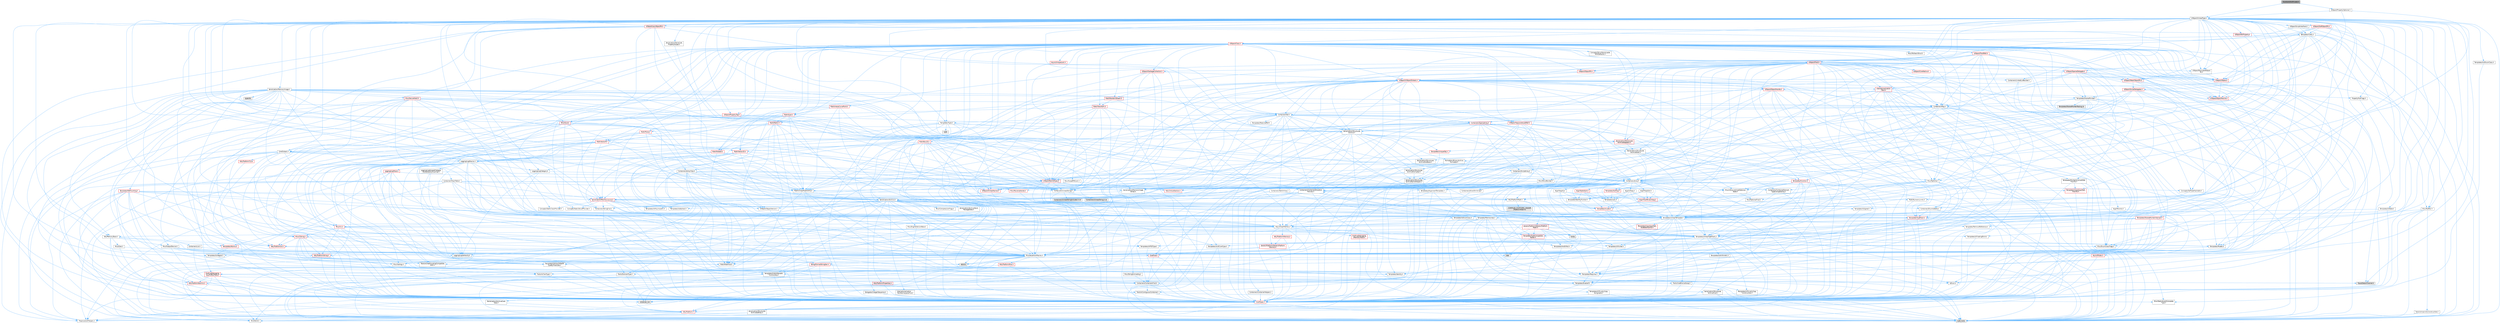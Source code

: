 digraph "FunctionUtilsPrivate.h"
{
 // INTERACTIVE_SVG=YES
 // LATEX_PDF_SIZE
  bgcolor="transparent";
  edge [fontname=Helvetica,fontsize=10,labelfontname=Helvetica,labelfontsize=10];
  node [fontname=Helvetica,fontsize=10,shape=box,height=0.2,width=0.4];
  Node1 [id="Node000001",label="FunctionUtilsPrivate.h",height=0.2,width=0.4,color="gray40", fillcolor="grey60", style="filled", fontcolor="black",tooltip=" "];
  Node1 -> Node2 [id="edge1_Node000001_Node000002",color="steelblue1",style="solid",tooltip=" "];
  Node2 [id="Node000002",label="UObject/UnrealType.h",height=0.2,width=0.4,color="grey40", fillcolor="white", style="filled",URL="$d6/d2f/UnrealType_8h.html",tooltip=" "];
  Node2 -> Node3 [id="edge2_Node000002_Node000003",color="steelblue1",style="solid",tooltip=" "];
  Node3 [id="Node000003",label="Concepts/GetTypeHashable.h",height=0.2,width=0.4,color="grey40", fillcolor="white", style="filled",URL="$d3/da2/GetTypeHashable_8h.html",tooltip=" "];
  Node3 -> Node4 [id="edge3_Node000003_Node000004",color="steelblue1",style="solid",tooltip=" "];
  Node4 [id="Node000004",label="CoreTypes.h",height=0.2,width=0.4,color="red", fillcolor="#FFF0F0", style="filled",URL="$dc/dec/CoreTypes_8h.html",tooltip=" "];
  Node4 -> Node5 [id="edge4_Node000004_Node000005",color="steelblue1",style="solid",tooltip=" "];
  Node5 [id="Node000005",label="HAL/Platform.h",height=0.2,width=0.4,color="red", fillcolor="#FFF0F0", style="filled",URL="$d9/dd0/Platform_8h.html",tooltip=" "];
  Node5 -> Node6 [id="edge5_Node000005_Node000006",color="steelblue1",style="solid",tooltip=" "];
  Node6 [id="Node000006",label="Misc/Build.h",height=0.2,width=0.4,color="grey40", fillcolor="white", style="filled",URL="$d3/dbb/Build_8h.html",tooltip=" "];
  Node5 -> Node8 [id="edge6_Node000005_Node000008",color="steelblue1",style="solid",tooltip=" "];
  Node8 [id="Node000008",label="type_traits",height=0.2,width=0.4,color="grey60", fillcolor="#E0E0E0", style="filled",tooltip=" "];
  Node5 -> Node9 [id="edge7_Node000005_Node000009",color="steelblue1",style="solid",tooltip=" "];
  Node9 [id="Node000009",label="PreprocessorHelpers.h",height=0.2,width=0.4,color="grey40", fillcolor="white", style="filled",URL="$db/ddb/PreprocessorHelpers_8h.html",tooltip=" "];
  Node3 -> Node18 [id="edge8_Node000003_Node000018",color="steelblue1",style="solid",tooltip=" "];
  Node18 [id="Node000018",label="Templates/TypeHash.h",height=0.2,width=0.4,color="red", fillcolor="#FFF0F0", style="filled",URL="$d1/d62/TypeHash_8h.html",tooltip=" "];
  Node18 -> Node4 [id="edge9_Node000018_Node000004",color="steelblue1",style="solid",tooltip=" "];
  Node18 -> Node19 [id="edge10_Node000018_Node000019",color="steelblue1",style="solid",tooltip=" "];
  Node19 [id="Node000019",label="Templates/Requires.h",height=0.2,width=0.4,color="grey40", fillcolor="white", style="filled",URL="$dc/d96/Requires_8h.html",tooltip=" "];
  Node19 -> Node20 [id="edge11_Node000019_Node000020",color="steelblue1",style="solid",tooltip=" "];
  Node20 [id="Node000020",label="Templates/EnableIf.h",height=0.2,width=0.4,color="grey40", fillcolor="white", style="filled",URL="$d7/d60/EnableIf_8h.html",tooltip=" "];
  Node20 -> Node4 [id="edge12_Node000020_Node000004",color="steelblue1",style="solid",tooltip=" "];
  Node19 -> Node8 [id="edge13_Node000019_Node000008",color="steelblue1",style="solid",tooltip=" "];
  Node18 -> Node21 [id="edge14_Node000018_Node000021",color="steelblue1",style="solid",tooltip=" "];
  Node21 [id="Node000021",label="Misc/Crc.h",height=0.2,width=0.4,color="red", fillcolor="#FFF0F0", style="filled",URL="$d4/dd2/Crc_8h.html",tooltip=" "];
  Node21 -> Node4 [id="edge15_Node000021_Node000004",color="steelblue1",style="solid",tooltip=" "];
  Node21 -> Node22 [id="edge16_Node000021_Node000022",color="steelblue1",style="solid",tooltip=" "];
  Node22 [id="Node000022",label="HAL/PlatformString.h",height=0.2,width=0.4,color="red", fillcolor="#FFF0F0", style="filled",URL="$db/db5/PlatformString_8h.html",tooltip=" "];
  Node22 -> Node4 [id="edge17_Node000022_Node000004",color="steelblue1",style="solid",tooltip=" "];
  Node21 -> Node24 [id="edge18_Node000021_Node000024",color="steelblue1",style="solid",tooltip=" "];
  Node24 [id="Node000024",label="Misc/AssertionMacros.h",height=0.2,width=0.4,color="grey40", fillcolor="white", style="filled",URL="$d0/dfa/AssertionMacros_8h.html",tooltip=" "];
  Node24 -> Node4 [id="edge19_Node000024_Node000004",color="steelblue1",style="solid",tooltip=" "];
  Node24 -> Node5 [id="edge20_Node000024_Node000005",color="steelblue1",style="solid",tooltip=" "];
  Node24 -> Node25 [id="edge21_Node000024_Node000025",color="steelblue1",style="solid",tooltip=" "];
  Node25 [id="Node000025",label="HAL/PlatformMisc.h",height=0.2,width=0.4,color="red", fillcolor="#FFF0F0", style="filled",URL="$d0/df5/PlatformMisc_8h.html",tooltip=" "];
  Node25 -> Node4 [id="edge22_Node000025_Node000004",color="steelblue1",style="solid",tooltip=" "];
  Node25 -> Node53 [id="edge23_Node000025_Node000053",color="steelblue1",style="solid",tooltip=" "];
  Node53 [id="Node000053",label="ProfilingDebugging\l/CpuProfilerTrace.h",height=0.2,width=0.4,color="red", fillcolor="#FFF0F0", style="filled",URL="$da/dcb/CpuProfilerTrace_8h.html",tooltip=" "];
  Node53 -> Node4 [id="edge24_Node000053_Node000004",color="steelblue1",style="solid",tooltip=" "];
  Node53 -> Node33 [id="edge25_Node000053_Node000033",color="steelblue1",style="solid",tooltip=" "];
  Node33 [id="Node000033",label="Containers/ContainersFwd.h",height=0.2,width=0.4,color="grey40", fillcolor="white", style="filled",URL="$d4/d0a/ContainersFwd_8h.html",tooltip=" "];
  Node33 -> Node5 [id="edge26_Node000033_Node000005",color="steelblue1",style="solid",tooltip=" "];
  Node33 -> Node4 [id="edge27_Node000033_Node000004",color="steelblue1",style="solid",tooltip=" "];
  Node33 -> Node30 [id="edge28_Node000033_Node000030",color="steelblue1",style="solid",tooltip=" "];
  Node30 [id="Node000030",label="Traits/IsContiguousContainer.h",height=0.2,width=0.4,color="grey40", fillcolor="white", style="filled",URL="$d5/d3c/IsContiguousContainer_8h.html",tooltip=" "];
  Node30 -> Node4 [id="edge29_Node000030_Node000004",color="steelblue1",style="solid",tooltip=" "];
  Node30 -> Node31 [id="edge30_Node000030_Node000031",color="steelblue1",style="solid",tooltip=" "];
  Node31 [id="Node000031",label="Misc/StaticAssertComplete\lType.h",height=0.2,width=0.4,color="grey40", fillcolor="white", style="filled",URL="$d5/d4e/StaticAssertCompleteType_8h.html",tooltip=" "];
  Node30 -> Node29 [id="edge31_Node000030_Node000029",color="steelblue1",style="solid",tooltip=" "];
  Node29 [id="Node000029",label="initializer_list",height=0.2,width=0.4,color="grey60", fillcolor="#E0E0E0", style="filled",tooltip=" "];
  Node53 -> Node54 [id="edge32_Node000053_Node000054",color="steelblue1",style="solid",tooltip=" "];
  Node54 [id="Node000054",label="HAL/PlatformAtomics.h",height=0.2,width=0.4,color="red", fillcolor="#FFF0F0", style="filled",URL="$d3/d36/PlatformAtomics_8h.html",tooltip=" "];
  Node54 -> Node4 [id="edge33_Node000054_Node000004",color="steelblue1",style="solid",tooltip=" "];
  Node53 -> Node9 [id="edge34_Node000053_Node000009",color="steelblue1",style="solid",tooltip=" "];
  Node53 -> Node6 [id="edge35_Node000053_Node000006",color="steelblue1",style="solid",tooltip=" "];
  Node53 -> Node58 [id="edge36_Node000053_Node000058",color="steelblue1",style="solid",tooltip=" "];
  Node58 [id="Node000058",label="Trace/Detail/Channel.h",height=0.2,width=0.4,color="grey60", fillcolor="#E0E0E0", style="filled",tooltip=" "];
  Node24 -> Node9 [id="edge37_Node000024_Node000009",color="steelblue1",style="solid",tooltip=" "];
  Node24 -> Node20 [id="edge38_Node000024_Node000020",color="steelblue1",style="solid",tooltip=" "];
  Node24 -> Node61 [id="edge39_Node000024_Node000061",color="steelblue1",style="solid",tooltip=" "];
  Node61 [id="Node000061",label="Templates/IsArrayOrRefOf\lTypeByPredicate.h",height=0.2,width=0.4,color="grey40", fillcolor="white", style="filled",URL="$d6/da1/IsArrayOrRefOfTypeByPredicate_8h.html",tooltip=" "];
  Node61 -> Node4 [id="edge40_Node000061_Node000004",color="steelblue1",style="solid",tooltip=" "];
  Node24 -> Node62 [id="edge41_Node000024_Node000062",color="steelblue1",style="solid",tooltip=" "];
  Node62 [id="Node000062",label="Templates/IsValidVariadic\lFunctionArg.h",height=0.2,width=0.4,color="grey40", fillcolor="white", style="filled",URL="$d0/dc8/IsValidVariadicFunctionArg_8h.html",tooltip=" "];
  Node62 -> Node4 [id="edge42_Node000062_Node000004",color="steelblue1",style="solid",tooltip=" "];
  Node62 -> Node63 [id="edge43_Node000062_Node000063",color="steelblue1",style="solid",tooltip=" "];
  Node63 [id="Node000063",label="IsEnum.h",height=0.2,width=0.4,color="grey40", fillcolor="white", style="filled",URL="$d4/de5/IsEnum_8h.html",tooltip=" "];
  Node62 -> Node8 [id="edge44_Node000062_Node000008",color="steelblue1",style="solid",tooltip=" "];
  Node24 -> Node64 [id="edge45_Node000024_Node000064",color="steelblue1",style="solid",tooltip=" "];
  Node64 [id="Node000064",label="Traits/IsCharEncodingCompatible\lWith.h",height=0.2,width=0.4,color="grey40", fillcolor="white", style="filled",URL="$df/dd1/IsCharEncodingCompatibleWith_8h.html",tooltip=" "];
  Node64 -> Node8 [id="edge46_Node000064_Node000008",color="steelblue1",style="solid",tooltip=" "];
  Node64 -> Node65 [id="edge47_Node000064_Node000065",color="steelblue1",style="solid",tooltip=" "];
  Node65 [id="Node000065",label="Traits/IsCharType.h",height=0.2,width=0.4,color="grey40", fillcolor="white", style="filled",URL="$db/d51/IsCharType_8h.html",tooltip=" "];
  Node65 -> Node4 [id="edge48_Node000065_Node000004",color="steelblue1",style="solid",tooltip=" "];
  Node24 -> Node66 [id="edge49_Node000024_Node000066",color="steelblue1",style="solid",tooltip=" "];
  Node66 [id="Node000066",label="Misc/VarArgs.h",height=0.2,width=0.4,color="grey40", fillcolor="white", style="filled",URL="$d5/d6f/VarArgs_8h.html",tooltip=" "];
  Node66 -> Node4 [id="edge50_Node000066_Node000004",color="steelblue1",style="solid",tooltip=" "];
  Node24 -> Node67 [id="edge51_Node000024_Node000067",color="steelblue1",style="solid",tooltip=" "];
  Node67 [id="Node000067",label="String/FormatStringSan.h",height=0.2,width=0.4,color="red", fillcolor="#FFF0F0", style="filled",URL="$d3/d8b/FormatStringSan_8h.html",tooltip=" "];
  Node67 -> Node8 [id="edge52_Node000067_Node000008",color="steelblue1",style="solid",tooltip=" "];
  Node67 -> Node4 [id="edge53_Node000067_Node000004",color="steelblue1",style="solid",tooltip=" "];
  Node67 -> Node19 [id="edge54_Node000067_Node000019",color="steelblue1",style="solid",tooltip=" "];
  Node67 -> Node68 [id="edge55_Node000067_Node000068",color="steelblue1",style="solid",tooltip=" "];
  Node68 [id="Node000068",label="Templates/Identity.h",height=0.2,width=0.4,color="grey40", fillcolor="white", style="filled",URL="$d0/dd5/Identity_8h.html",tooltip=" "];
  Node67 -> Node62 [id="edge56_Node000067_Node000062",color="steelblue1",style="solid",tooltip=" "];
  Node67 -> Node65 [id="edge57_Node000067_Node000065",color="steelblue1",style="solid",tooltip=" "];
  Node67 -> Node33 [id="edge58_Node000067_Node000033",color="steelblue1",style="solid",tooltip=" "];
  Node24 -> Node72 [id="edge59_Node000024_Node000072",color="steelblue1",style="solid",tooltip=" "];
  Node72 [id="Node000072",label="atomic",height=0.2,width=0.4,color="grey60", fillcolor="#E0E0E0", style="filled",tooltip=" "];
  Node21 -> Node73 [id="edge60_Node000021_Node000073",color="steelblue1",style="solid",tooltip=" "];
  Node73 [id="Node000073",label="Misc/CString.h",height=0.2,width=0.4,color="red", fillcolor="#FFF0F0", style="filled",URL="$d2/d49/CString_8h.html",tooltip=" "];
  Node73 -> Node4 [id="edge61_Node000073_Node000004",color="steelblue1",style="solid",tooltip=" "];
  Node73 -> Node37 [id="edge62_Node000073_Node000037",color="steelblue1",style="solid",tooltip=" "];
  Node37 [id="Node000037",label="HAL/PlatformCrt.h",height=0.2,width=0.4,color="red", fillcolor="#FFF0F0", style="filled",URL="$d8/d75/PlatformCrt_8h.html",tooltip=" "];
  Node37 -> Node38 [id="edge63_Node000037_Node000038",color="steelblue1",style="solid",tooltip=" "];
  Node38 [id="Node000038",label="new",height=0.2,width=0.4,color="grey60", fillcolor="#E0E0E0", style="filled",tooltip=" "];
  Node73 -> Node22 [id="edge64_Node000073_Node000022",color="steelblue1",style="solid",tooltip=" "];
  Node73 -> Node24 [id="edge65_Node000073_Node000024",color="steelblue1",style="solid",tooltip=" "];
  Node73 -> Node66 [id="edge66_Node000073_Node000066",color="steelblue1",style="solid",tooltip=" "];
  Node73 -> Node61 [id="edge67_Node000073_Node000061",color="steelblue1",style="solid",tooltip=" "];
  Node73 -> Node62 [id="edge68_Node000073_Node000062",color="steelblue1",style="solid",tooltip=" "];
  Node73 -> Node64 [id="edge69_Node000073_Node000064",color="steelblue1",style="solid",tooltip=" "];
  Node21 -> Node78 [id="edge70_Node000021_Node000078",color="steelblue1",style="solid",tooltip=" "];
  Node78 [id="Node000078",label="Templates/UnrealTypeTraits.h",height=0.2,width=0.4,color="grey40", fillcolor="white", style="filled",URL="$d2/d2d/UnrealTypeTraits_8h.html",tooltip=" "];
  Node78 -> Node4 [id="edge71_Node000078_Node000004",color="steelblue1",style="solid",tooltip=" "];
  Node78 -> Node79 [id="edge72_Node000078_Node000079",color="steelblue1",style="solid",tooltip=" "];
  Node79 [id="Node000079",label="Templates/IsPointer.h",height=0.2,width=0.4,color="grey40", fillcolor="white", style="filled",URL="$d7/d05/IsPointer_8h.html",tooltip=" "];
  Node79 -> Node4 [id="edge73_Node000079_Node000004",color="steelblue1",style="solid",tooltip=" "];
  Node78 -> Node24 [id="edge74_Node000078_Node000024",color="steelblue1",style="solid",tooltip=" "];
  Node78 -> Node80 [id="edge75_Node000078_Node000080",color="steelblue1",style="solid",tooltip=" "];
  Node80 [id="Node000080",label="Templates/AndOrNot.h",height=0.2,width=0.4,color="grey40", fillcolor="white", style="filled",URL="$db/d0a/AndOrNot_8h.html",tooltip=" "];
  Node80 -> Node4 [id="edge76_Node000080_Node000004",color="steelblue1",style="solid",tooltip=" "];
  Node78 -> Node20 [id="edge77_Node000078_Node000020",color="steelblue1",style="solid",tooltip=" "];
  Node78 -> Node81 [id="edge78_Node000078_Node000081",color="steelblue1",style="solid",tooltip=" "];
  Node81 [id="Node000081",label="Templates/IsArithmetic.h",height=0.2,width=0.4,color="grey40", fillcolor="white", style="filled",URL="$d2/d5d/IsArithmetic_8h.html",tooltip=" "];
  Node81 -> Node4 [id="edge79_Node000081_Node000004",color="steelblue1",style="solid",tooltip=" "];
  Node78 -> Node63 [id="edge80_Node000078_Node000063",color="steelblue1",style="solid",tooltip=" "];
  Node78 -> Node82 [id="edge81_Node000078_Node000082",color="steelblue1",style="solid",tooltip=" "];
  Node82 [id="Node000082",label="Templates/Models.h",height=0.2,width=0.4,color="grey40", fillcolor="white", style="filled",URL="$d3/d0c/Models_8h.html",tooltip=" "];
  Node82 -> Node68 [id="edge82_Node000082_Node000068",color="steelblue1",style="solid",tooltip=" "];
  Node78 -> Node83 [id="edge83_Node000078_Node000083",color="steelblue1",style="solid",tooltip=" "];
  Node83 [id="Node000083",label="Templates/IsPODType.h",height=0.2,width=0.4,color="grey40", fillcolor="white", style="filled",URL="$d7/db1/IsPODType_8h.html",tooltip=" "];
  Node83 -> Node4 [id="edge84_Node000083_Node000004",color="steelblue1",style="solid",tooltip=" "];
  Node78 -> Node84 [id="edge85_Node000078_Node000084",color="steelblue1",style="solid",tooltip=" "];
  Node84 [id="Node000084",label="Templates/IsUECoreType.h",height=0.2,width=0.4,color="grey40", fillcolor="white", style="filled",URL="$d1/db8/IsUECoreType_8h.html",tooltip=" "];
  Node84 -> Node4 [id="edge86_Node000084_Node000004",color="steelblue1",style="solid",tooltip=" "];
  Node84 -> Node8 [id="edge87_Node000084_Node000008",color="steelblue1",style="solid",tooltip=" "];
  Node78 -> Node85 [id="edge88_Node000078_Node000085",color="steelblue1",style="solid",tooltip=" "];
  Node85 [id="Node000085",label="Templates/IsTriviallyCopy\lConstructible.h",height=0.2,width=0.4,color="grey40", fillcolor="white", style="filled",URL="$d3/d78/IsTriviallyCopyConstructible_8h.html",tooltip=" "];
  Node85 -> Node4 [id="edge89_Node000085_Node000004",color="steelblue1",style="solid",tooltip=" "];
  Node85 -> Node8 [id="edge90_Node000085_Node000008",color="steelblue1",style="solid",tooltip=" "];
  Node21 -> Node65 [id="edge91_Node000021_Node000065",color="steelblue1",style="solid",tooltip=" "];
  Node18 -> Node8 [id="edge92_Node000018_Node000008",color="steelblue1",style="solid",tooltip=" "];
  Node2 -> Node87 [id="edge93_Node000002_Node000087",color="steelblue1",style="solid",tooltip=" "];
  Node87 [id="Node000087",label="Containers/Array.h",height=0.2,width=0.4,color="grey40", fillcolor="white", style="filled",URL="$df/dd0/Array_8h.html",tooltip=" "];
  Node87 -> Node4 [id="edge94_Node000087_Node000004",color="steelblue1",style="solid",tooltip=" "];
  Node87 -> Node24 [id="edge95_Node000087_Node000024",color="steelblue1",style="solid",tooltip=" "];
  Node87 -> Node88 [id="edge96_Node000087_Node000088",color="steelblue1",style="solid",tooltip=" "];
  Node88 [id="Node000088",label="Misc/IntrusiveUnsetOptional\lState.h",height=0.2,width=0.4,color="grey40", fillcolor="white", style="filled",URL="$d2/d0a/IntrusiveUnsetOptionalState_8h.html",tooltip=" "];
  Node88 -> Node89 [id="edge97_Node000088_Node000089",color="steelblue1",style="solid",tooltip=" "];
  Node89 [id="Node000089",label="Misc/OptionalFwd.h",height=0.2,width=0.4,color="grey40", fillcolor="white", style="filled",URL="$dc/d50/OptionalFwd_8h.html",tooltip=" "];
  Node87 -> Node90 [id="edge98_Node000087_Node000090",color="steelblue1",style="solid",tooltip=" "];
  Node90 [id="Node000090",label="Misc/ReverseIterate.h",height=0.2,width=0.4,color="red", fillcolor="#FFF0F0", style="filled",URL="$db/de3/ReverseIterate_8h.html",tooltip=" "];
  Node90 -> Node5 [id="edge99_Node000090_Node000005",color="steelblue1",style="solid",tooltip=" "];
  Node87 -> Node92 [id="edge100_Node000087_Node000092",color="steelblue1",style="solid",tooltip=" "];
  Node92 [id="Node000092",label="HAL/UnrealMemory.h",height=0.2,width=0.4,color="grey40", fillcolor="white", style="filled",URL="$d9/d96/UnrealMemory_8h.html",tooltip=" "];
  Node92 -> Node4 [id="edge101_Node000092_Node000004",color="steelblue1",style="solid",tooltip=" "];
  Node92 -> Node93 [id="edge102_Node000092_Node000093",color="steelblue1",style="solid",tooltip=" "];
  Node93 [id="Node000093",label="GenericPlatform/GenericPlatform\lMemory.h",height=0.2,width=0.4,color="red", fillcolor="#FFF0F0", style="filled",URL="$dd/d22/GenericPlatformMemory_8h.html",tooltip=" "];
  Node93 -> Node32 [id="edge103_Node000093_Node000032",color="steelblue1",style="solid",tooltip=" "];
  Node32 [id="Node000032",label="CoreFwd.h",height=0.2,width=0.4,color="red", fillcolor="#FFF0F0", style="filled",URL="$d1/d1e/CoreFwd_8h.html",tooltip=" "];
  Node32 -> Node4 [id="edge104_Node000032_Node000004",color="steelblue1",style="solid",tooltip=" "];
  Node32 -> Node33 [id="edge105_Node000032_Node000033",color="steelblue1",style="solid",tooltip=" "];
  Node32 -> Node34 [id="edge106_Node000032_Node000034",color="steelblue1",style="solid",tooltip=" "];
  Node34 [id="Node000034",label="Math/MathFwd.h",height=0.2,width=0.4,color="grey40", fillcolor="white", style="filled",URL="$d2/d10/MathFwd_8h.html",tooltip=" "];
  Node34 -> Node5 [id="edge107_Node000034_Node000005",color="steelblue1",style="solid",tooltip=" "];
  Node93 -> Node4 [id="edge108_Node000093_Node000004",color="steelblue1",style="solid",tooltip=" "];
  Node93 -> Node22 [id="edge109_Node000093_Node000022",color="steelblue1",style="solid",tooltip=" "];
  Node92 -> Node94 [id="edge110_Node000092_Node000094",color="steelblue1",style="solid",tooltip=" "];
  Node94 [id="Node000094",label="HAL/MemoryBase.h",height=0.2,width=0.4,color="grey40", fillcolor="white", style="filled",URL="$d6/d9f/MemoryBase_8h.html",tooltip=" "];
  Node94 -> Node4 [id="edge111_Node000094_Node000004",color="steelblue1",style="solid",tooltip=" "];
  Node94 -> Node54 [id="edge112_Node000094_Node000054",color="steelblue1",style="solid",tooltip=" "];
  Node94 -> Node37 [id="edge113_Node000094_Node000037",color="steelblue1",style="solid",tooltip=" "];
  Node94 -> Node95 [id="edge114_Node000094_Node000095",color="steelblue1",style="solid",tooltip=" "];
  Node95 [id="Node000095",label="Misc/Exec.h",height=0.2,width=0.4,color="grey40", fillcolor="white", style="filled",URL="$de/ddb/Exec_8h.html",tooltip=" "];
  Node95 -> Node4 [id="edge115_Node000095_Node000004",color="steelblue1",style="solid",tooltip=" "];
  Node95 -> Node24 [id="edge116_Node000095_Node000024",color="steelblue1",style="solid",tooltip=" "];
  Node94 -> Node96 [id="edge117_Node000094_Node000096",color="steelblue1",style="solid",tooltip=" "];
  Node96 [id="Node000096",label="Misc/OutputDevice.h",height=0.2,width=0.4,color="grey40", fillcolor="white", style="filled",URL="$d7/d32/OutputDevice_8h.html",tooltip=" "];
  Node96 -> Node32 [id="edge118_Node000096_Node000032",color="steelblue1",style="solid",tooltip=" "];
  Node96 -> Node4 [id="edge119_Node000096_Node000004",color="steelblue1",style="solid",tooltip=" "];
  Node96 -> Node97 [id="edge120_Node000096_Node000097",color="steelblue1",style="solid",tooltip=" "];
  Node97 [id="Node000097",label="Logging/LogVerbosity.h",height=0.2,width=0.4,color="grey40", fillcolor="white", style="filled",URL="$d2/d8f/LogVerbosity_8h.html",tooltip=" "];
  Node97 -> Node4 [id="edge121_Node000097_Node000004",color="steelblue1",style="solid",tooltip=" "];
  Node96 -> Node66 [id="edge122_Node000096_Node000066",color="steelblue1",style="solid",tooltip=" "];
  Node96 -> Node61 [id="edge123_Node000096_Node000061",color="steelblue1",style="solid",tooltip=" "];
  Node96 -> Node62 [id="edge124_Node000096_Node000062",color="steelblue1",style="solid",tooltip=" "];
  Node96 -> Node64 [id="edge125_Node000096_Node000064",color="steelblue1",style="solid",tooltip=" "];
  Node94 -> Node98 [id="edge126_Node000094_Node000098",color="steelblue1",style="solid",tooltip=" "];
  Node98 [id="Node000098",label="Templates/Atomic.h",height=0.2,width=0.4,color="red", fillcolor="#FFF0F0", style="filled",URL="$d3/d91/Atomic_8h.html",tooltip=" "];
  Node98 -> Node101 [id="edge127_Node000098_Node000101",color="steelblue1",style="solid",tooltip=" "];
  Node101 [id="Node000101",label="Templates/IsIntegral.h",height=0.2,width=0.4,color="grey40", fillcolor="white", style="filled",URL="$da/d64/IsIntegral_8h.html",tooltip=" "];
  Node101 -> Node4 [id="edge128_Node000101_Node000004",color="steelblue1",style="solid",tooltip=" "];
  Node98 -> Node72 [id="edge129_Node000098_Node000072",color="steelblue1",style="solid",tooltip=" "];
  Node92 -> Node104 [id="edge130_Node000092_Node000104",color="steelblue1",style="solid",tooltip=" "];
  Node104 [id="Node000104",label="HAL/PlatformMemory.h",height=0.2,width=0.4,color="red", fillcolor="#FFF0F0", style="filled",URL="$de/d68/PlatformMemory_8h.html",tooltip=" "];
  Node104 -> Node4 [id="edge131_Node000104_Node000004",color="steelblue1",style="solid",tooltip=" "];
  Node104 -> Node93 [id="edge132_Node000104_Node000093",color="steelblue1",style="solid",tooltip=" "];
  Node92 -> Node106 [id="edge133_Node000092_Node000106",color="steelblue1",style="solid",tooltip=" "];
  Node106 [id="Node000106",label="ProfilingDebugging\l/MemoryTrace.h",height=0.2,width=0.4,color="red", fillcolor="#FFF0F0", style="filled",URL="$da/dd7/MemoryTrace_8h.html",tooltip=" "];
  Node106 -> Node5 [id="edge134_Node000106_Node000005",color="steelblue1",style="solid",tooltip=" "];
  Node106 -> Node49 [id="edge135_Node000106_Node000049",color="steelblue1",style="solid",tooltip=" "];
  Node49 [id="Node000049",label="Misc/EnumClassFlags.h",height=0.2,width=0.4,color="grey40", fillcolor="white", style="filled",URL="$d8/de7/EnumClassFlags_8h.html",tooltip=" "];
  Node92 -> Node79 [id="edge136_Node000092_Node000079",color="steelblue1",style="solid",tooltip=" "];
  Node87 -> Node78 [id="edge137_Node000087_Node000078",color="steelblue1",style="solid",tooltip=" "];
  Node87 -> Node107 [id="edge138_Node000087_Node000107",color="steelblue1",style="solid",tooltip=" "];
  Node107 [id="Node000107",label="Templates/UnrealTemplate.h",height=0.2,width=0.4,color="grey40", fillcolor="white", style="filled",URL="$d4/d24/UnrealTemplate_8h.html",tooltip=" "];
  Node107 -> Node4 [id="edge139_Node000107_Node000004",color="steelblue1",style="solid",tooltip=" "];
  Node107 -> Node79 [id="edge140_Node000107_Node000079",color="steelblue1",style="solid",tooltip=" "];
  Node107 -> Node92 [id="edge141_Node000107_Node000092",color="steelblue1",style="solid",tooltip=" "];
  Node107 -> Node108 [id="edge142_Node000107_Node000108",color="steelblue1",style="solid",tooltip=" "];
  Node108 [id="Node000108",label="Templates/CopyQualifiers\lAndRefsFromTo.h",height=0.2,width=0.4,color="red", fillcolor="#FFF0F0", style="filled",URL="$d3/db3/CopyQualifiersAndRefsFromTo_8h.html",tooltip=" "];
  Node107 -> Node78 [id="edge143_Node000107_Node000078",color="steelblue1",style="solid",tooltip=" "];
  Node107 -> Node110 [id="edge144_Node000107_Node000110",color="steelblue1",style="solid",tooltip=" "];
  Node110 [id="Node000110",label="Templates/RemoveReference.h",height=0.2,width=0.4,color="grey40", fillcolor="white", style="filled",URL="$da/dbe/RemoveReference_8h.html",tooltip=" "];
  Node110 -> Node4 [id="edge145_Node000110_Node000004",color="steelblue1",style="solid",tooltip=" "];
  Node107 -> Node19 [id="edge146_Node000107_Node000019",color="steelblue1",style="solid",tooltip=" "];
  Node107 -> Node111 [id="edge147_Node000107_Node000111",color="steelblue1",style="solid",tooltip=" "];
  Node111 [id="Node000111",label="Templates/TypeCompatible\lBytes.h",height=0.2,width=0.4,color="red", fillcolor="#FFF0F0", style="filled",URL="$df/d0a/TypeCompatibleBytes_8h.html",tooltip=" "];
  Node111 -> Node4 [id="edge148_Node000111_Node000004",color="steelblue1",style="solid",tooltip=" "];
  Node111 -> Node38 [id="edge149_Node000111_Node000038",color="steelblue1",style="solid",tooltip=" "];
  Node111 -> Node8 [id="edge150_Node000111_Node000008",color="steelblue1",style="solid",tooltip=" "];
  Node107 -> Node68 [id="edge151_Node000107_Node000068",color="steelblue1",style="solid",tooltip=" "];
  Node107 -> Node30 [id="edge152_Node000107_Node000030",color="steelblue1",style="solid",tooltip=" "];
  Node107 -> Node112 [id="edge153_Node000107_Node000112",color="steelblue1",style="solid",tooltip=" "];
  Node112 [id="Node000112",label="Traits/UseBitwiseSwap.h",height=0.2,width=0.4,color="grey40", fillcolor="white", style="filled",URL="$db/df3/UseBitwiseSwap_8h.html",tooltip=" "];
  Node112 -> Node4 [id="edge154_Node000112_Node000004",color="steelblue1",style="solid",tooltip=" "];
  Node112 -> Node8 [id="edge155_Node000112_Node000008",color="steelblue1",style="solid",tooltip=" "];
  Node107 -> Node8 [id="edge156_Node000107_Node000008",color="steelblue1",style="solid",tooltip=" "];
  Node87 -> Node113 [id="edge157_Node000087_Node000113",color="steelblue1",style="solid",tooltip=" "];
  Node113 [id="Node000113",label="Containers/AllowShrinking.h",height=0.2,width=0.4,color="grey40", fillcolor="white", style="filled",URL="$d7/d1a/AllowShrinking_8h.html",tooltip=" "];
  Node113 -> Node4 [id="edge158_Node000113_Node000004",color="steelblue1",style="solid",tooltip=" "];
  Node87 -> Node114 [id="edge159_Node000087_Node000114",color="steelblue1",style="solid",tooltip=" "];
  Node114 [id="Node000114",label="Containers/ContainerAllocation\lPolicies.h",height=0.2,width=0.4,color="grey40", fillcolor="white", style="filled",URL="$d7/dff/ContainerAllocationPolicies_8h.html",tooltip=" "];
  Node114 -> Node4 [id="edge160_Node000114_Node000004",color="steelblue1",style="solid",tooltip=" "];
  Node114 -> Node115 [id="edge161_Node000114_Node000115",color="steelblue1",style="solid",tooltip=" "];
  Node115 [id="Node000115",label="Containers/ContainerHelpers.h",height=0.2,width=0.4,color="grey40", fillcolor="white", style="filled",URL="$d7/d33/ContainerHelpers_8h.html",tooltip=" "];
  Node115 -> Node4 [id="edge162_Node000115_Node000004",color="steelblue1",style="solid",tooltip=" "];
  Node114 -> Node114 [id="edge163_Node000114_Node000114",color="steelblue1",style="solid",tooltip=" "];
  Node114 -> Node116 [id="edge164_Node000114_Node000116",color="steelblue1",style="solid",tooltip=" "];
  Node116 [id="Node000116",label="HAL/PlatformMath.h",height=0.2,width=0.4,color="grey40", fillcolor="white", style="filled",URL="$dc/d53/PlatformMath_8h.html",tooltip=" "];
  Node116 -> Node4 [id="edge165_Node000116_Node000004",color="steelblue1",style="solid",tooltip=" "];
  Node116 -> Node117 [id="edge166_Node000116_Node000117",color="steelblue1",style="solid",tooltip=" "];
  Node117 [id="Node000117",label="GenericPlatform/GenericPlatform\lMath.h",height=0.2,width=0.4,color="red", fillcolor="#FFF0F0", style="filled",URL="$d5/d79/GenericPlatformMath_8h.html",tooltip=" "];
  Node117 -> Node4 [id="edge167_Node000117_Node000004",color="steelblue1",style="solid",tooltip=" "];
  Node117 -> Node33 [id="edge168_Node000117_Node000033",color="steelblue1",style="solid",tooltip=" "];
  Node117 -> Node37 [id="edge169_Node000117_Node000037",color="steelblue1",style="solid",tooltip=" "];
  Node117 -> Node80 [id="edge170_Node000117_Node000080",color="steelblue1",style="solid",tooltip=" "];
  Node117 -> Node119 [id="edge171_Node000117_Node000119",color="steelblue1",style="solid",tooltip=" "];
  Node119 [id="Node000119",label="Templates/IsFloatingPoint.h",height=0.2,width=0.4,color="grey40", fillcolor="white", style="filled",URL="$d3/d11/IsFloatingPoint_8h.html",tooltip=" "];
  Node119 -> Node4 [id="edge172_Node000119_Node000004",color="steelblue1",style="solid",tooltip=" "];
  Node117 -> Node78 [id="edge173_Node000117_Node000078",color="steelblue1",style="solid",tooltip=" "];
  Node117 -> Node19 [id="edge174_Node000117_Node000019",color="steelblue1",style="solid",tooltip=" "];
  Node117 -> Node111 [id="edge175_Node000117_Node000111",color="steelblue1",style="solid",tooltip=" "];
  Node117 -> Node122 [id="edge176_Node000117_Node000122",color="steelblue1",style="solid",tooltip=" "];
  Node122 [id="Node000122",label="limits",height=0.2,width=0.4,color="grey60", fillcolor="#E0E0E0", style="filled",tooltip=" "];
  Node117 -> Node8 [id="edge177_Node000117_Node000008",color="steelblue1",style="solid",tooltip=" "];
  Node116 -> Node123 [id="edge178_Node000116_Node000123",color="steelblue1",style="solid",tooltip=" "];
  Node123 [id="Node000123",label="COMPILED_PLATFORM_HEADER\l(PlatformMath.h)",height=0.2,width=0.4,color="grey60", fillcolor="#E0E0E0", style="filled",tooltip=" "];
  Node114 -> Node92 [id="edge179_Node000114_Node000092",color="steelblue1",style="solid",tooltip=" "];
  Node114 -> Node47 [id="edge180_Node000114_Node000047",color="steelblue1",style="solid",tooltip=" "];
  Node47 [id="Node000047",label="Math/NumericLimits.h",height=0.2,width=0.4,color="grey40", fillcolor="white", style="filled",URL="$df/d1b/NumericLimits_8h.html",tooltip=" "];
  Node47 -> Node4 [id="edge181_Node000047_Node000004",color="steelblue1",style="solid",tooltip=" "];
  Node114 -> Node24 [id="edge182_Node000114_Node000024",color="steelblue1",style="solid",tooltip=" "];
  Node114 -> Node124 [id="edge183_Node000114_Node000124",color="steelblue1",style="solid",tooltip=" "];
  Node124 [id="Node000124",label="Templates/IsPolymorphic.h",height=0.2,width=0.4,color="grey40", fillcolor="white", style="filled",URL="$dc/d20/IsPolymorphic_8h.html",tooltip=" "];
  Node114 -> Node125 [id="edge184_Node000114_Node000125",color="steelblue1",style="solid",tooltip=" "];
  Node125 [id="Node000125",label="Templates/MemoryOps.h",height=0.2,width=0.4,color="grey40", fillcolor="white", style="filled",URL="$db/dea/MemoryOps_8h.html",tooltip=" "];
  Node125 -> Node4 [id="edge185_Node000125_Node000004",color="steelblue1",style="solid",tooltip=" "];
  Node125 -> Node92 [id="edge186_Node000125_Node000092",color="steelblue1",style="solid",tooltip=" "];
  Node125 -> Node103 [id="edge187_Node000125_Node000103",color="steelblue1",style="solid",tooltip=" "];
  Node103 [id="Node000103",label="Templates/IsTriviallyCopy\lAssignable.h",height=0.2,width=0.4,color="grey40", fillcolor="white", style="filled",URL="$d2/df2/IsTriviallyCopyAssignable_8h.html",tooltip=" "];
  Node103 -> Node4 [id="edge188_Node000103_Node000004",color="steelblue1",style="solid",tooltip=" "];
  Node103 -> Node8 [id="edge189_Node000103_Node000008",color="steelblue1",style="solid",tooltip=" "];
  Node125 -> Node85 [id="edge190_Node000125_Node000085",color="steelblue1",style="solid",tooltip=" "];
  Node125 -> Node19 [id="edge191_Node000125_Node000019",color="steelblue1",style="solid",tooltip=" "];
  Node125 -> Node78 [id="edge192_Node000125_Node000078",color="steelblue1",style="solid",tooltip=" "];
  Node125 -> Node112 [id="edge193_Node000125_Node000112",color="steelblue1",style="solid",tooltip=" "];
  Node125 -> Node38 [id="edge194_Node000125_Node000038",color="steelblue1",style="solid",tooltip=" "];
  Node125 -> Node8 [id="edge195_Node000125_Node000008",color="steelblue1",style="solid",tooltip=" "];
  Node114 -> Node111 [id="edge196_Node000114_Node000111",color="steelblue1",style="solid",tooltip=" "];
  Node114 -> Node8 [id="edge197_Node000114_Node000008",color="steelblue1",style="solid",tooltip=" "];
  Node87 -> Node126 [id="edge198_Node000087_Node000126",color="steelblue1",style="solid",tooltip=" "];
  Node126 [id="Node000126",label="Containers/ContainerElement\lTypeCompatibility.h",height=0.2,width=0.4,color="grey40", fillcolor="white", style="filled",URL="$df/ddf/ContainerElementTypeCompatibility_8h.html",tooltip=" "];
  Node126 -> Node4 [id="edge199_Node000126_Node000004",color="steelblue1",style="solid",tooltip=" "];
  Node126 -> Node78 [id="edge200_Node000126_Node000078",color="steelblue1",style="solid",tooltip=" "];
  Node87 -> Node127 [id="edge201_Node000087_Node000127",color="steelblue1",style="solid",tooltip=" "];
  Node127 [id="Node000127",label="Serialization/Archive.h",height=0.2,width=0.4,color="grey40", fillcolor="white", style="filled",URL="$d7/d3b/Archive_8h.html",tooltip=" "];
  Node127 -> Node32 [id="edge202_Node000127_Node000032",color="steelblue1",style="solid",tooltip=" "];
  Node127 -> Node4 [id="edge203_Node000127_Node000004",color="steelblue1",style="solid",tooltip=" "];
  Node127 -> Node128 [id="edge204_Node000127_Node000128",color="steelblue1",style="solid",tooltip=" "];
  Node128 [id="Node000128",label="HAL/PlatformProperties.h",height=0.2,width=0.4,color="red", fillcolor="#FFF0F0", style="filled",URL="$d9/db0/PlatformProperties_8h.html",tooltip=" "];
  Node128 -> Node4 [id="edge205_Node000128_Node000004",color="steelblue1",style="solid",tooltip=" "];
  Node127 -> Node131 [id="edge206_Node000127_Node000131",color="steelblue1",style="solid",tooltip=" "];
  Node131 [id="Node000131",label="Internationalization\l/TextNamespaceFwd.h",height=0.2,width=0.4,color="grey40", fillcolor="white", style="filled",URL="$d8/d97/TextNamespaceFwd_8h.html",tooltip=" "];
  Node131 -> Node4 [id="edge207_Node000131_Node000004",color="steelblue1",style="solid",tooltip=" "];
  Node127 -> Node34 [id="edge208_Node000127_Node000034",color="steelblue1",style="solid",tooltip=" "];
  Node127 -> Node24 [id="edge209_Node000127_Node000024",color="steelblue1",style="solid",tooltip=" "];
  Node127 -> Node6 [id="edge210_Node000127_Node000006",color="steelblue1",style="solid",tooltip=" "];
  Node127 -> Node48 [id="edge211_Node000127_Node000048",color="steelblue1",style="solid",tooltip=" "];
  Node48 [id="Node000048",label="Misc/CompressionFlags.h",height=0.2,width=0.4,color="grey40", fillcolor="white", style="filled",URL="$d9/d76/CompressionFlags_8h.html",tooltip=" "];
  Node127 -> Node132 [id="edge212_Node000127_Node000132",color="steelblue1",style="solid",tooltip=" "];
  Node132 [id="Node000132",label="Misc/EngineVersionBase.h",height=0.2,width=0.4,color="grey40", fillcolor="white", style="filled",URL="$d5/d2b/EngineVersionBase_8h.html",tooltip=" "];
  Node132 -> Node4 [id="edge213_Node000132_Node000004",color="steelblue1",style="solid",tooltip=" "];
  Node127 -> Node66 [id="edge214_Node000127_Node000066",color="steelblue1",style="solid",tooltip=" "];
  Node127 -> Node133 [id="edge215_Node000127_Node000133",color="steelblue1",style="solid",tooltip=" "];
  Node133 [id="Node000133",label="Serialization/ArchiveCook\lData.h",height=0.2,width=0.4,color="grey40", fillcolor="white", style="filled",URL="$dc/db6/ArchiveCookData_8h.html",tooltip=" "];
  Node133 -> Node5 [id="edge216_Node000133_Node000005",color="steelblue1",style="solid",tooltip=" "];
  Node127 -> Node134 [id="edge217_Node000127_Node000134",color="steelblue1",style="solid",tooltip=" "];
  Node134 [id="Node000134",label="Serialization/ArchiveSave\lPackageData.h",height=0.2,width=0.4,color="grey40", fillcolor="white", style="filled",URL="$d1/d37/ArchiveSavePackageData_8h.html",tooltip=" "];
  Node127 -> Node20 [id="edge218_Node000127_Node000020",color="steelblue1",style="solid",tooltip=" "];
  Node127 -> Node61 [id="edge219_Node000127_Node000061",color="steelblue1",style="solid",tooltip=" "];
  Node127 -> Node135 [id="edge220_Node000127_Node000135",color="steelblue1",style="solid",tooltip=" "];
  Node135 [id="Node000135",label="Templates/IsEnumClass.h",height=0.2,width=0.4,color="grey40", fillcolor="white", style="filled",URL="$d7/d15/IsEnumClass_8h.html",tooltip=" "];
  Node135 -> Node4 [id="edge221_Node000135_Node000004",color="steelblue1",style="solid",tooltip=" "];
  Node135 -> Node80 [id="edge222_Node000135_Node000080",color="steelblue1",style="solid",tooltip=" "];
  Node127 -> Node121 [id="edge223_Node000127_Node000121",color="steelblue1",style="solid",tooltip=" "];
  Node121 [id="Node000121",label="Templates/IsSigned.h",height=0.2,width=0.4,color="grey40", fillcolor="white", style="filled",URL="$d8/dd8/IsSigned_8h.html",tooltip=" "];
  Node121 -> Node4 [id="edge224_Node000121_Node000004",color="steelblue1",style="solid",tooltip=" "];
  Node127 -> Node62 [id="edge225_Node000127_Node000062",color="steelblue1",style="solid",tooltip=" "];
  Node127 -> Node107 [id="edge226_Node000127_Node000107",color="steelblue1",style="solid",tooltip=" "];
  Node127 -> Node64 [id="edge227_Node000127_Node000064",color="steelblue1",style="solid",tooltip=" "];
  Node127 -> Node136 [id="edge228_Node000127_Node000136",color="steelblue1",style="solid",tooltip=" "];
  Node136 [id="Node000136",label="UObject/ObjectVersion.h",height=0.2,width=0.4,color="grey40", fillcolor="white", style="filled",URL="$da/d63/ObjectVersion_8h.html",tooltip=" "];
  Node136 -> Node4 [id="edge229_Node000136_Node000004",color="steelblue1",style="solid",tooltip=" "];
  Node87 -> Node137 [id="edge230_Node000087_Node000137",color="steelblue1",style="solid",tooltip=" "];
  Node137 [id="Node000137",label="Serialization/MemoryImage\lWriter.h",height=0.2,width=0.4,color="grey40", fillcolor="white", style="filled",URL="$d0/d08/MemoryImageWriter_8h.html",tooltip=" "];
  Node137 -> Node4 [id="edge231_Node000137_Node000004",color="steelblue1",style="solid",tooltip=" "];
  Node137 -> Node138 [id="edge232_Node000137_Node000138",color="steelblue1",style="solid",tooltip=" "];
  Node138 [id="Node000138",label="Serialization/MemoryLayout.h",height=0.2,width=0.4,color="red", fillcolor="#FFF0F0", style="filled",URL="$d7/d66/MemoryLayout_8h.html",tooltip=" "];
  Node138 -> Node139 [id="edge233_Node000138_Node000139",color="steelblue1",style="solid",tooltip=" "];
  Node139 [id="Node000139",label="Concepts/StaticClassProvider.h",height=0.2,width=0.4,color="grey40", fillcolor="white", style="filled",URL="$dd/d83/StaticClassProvider_8h.html",tooltip=" "];
  Node138 -> Node140 [id="edge234_Node000138_Node000140",color="steelblue1",style="solid",tooltip=" "];
  Node140 [id="Node000140",label="Concepts/StaticStructProvider.h",height=0.2,width=0.4,color="grey40", fillcolor="white", style="filled",URL="$d5/d77/StaticStructProvider_8h.html",tooltip=" "];
  Node138 -> Node141 [id="edge235_Node000138_Node000141",color="steelblue1",style="solid",tooltip=" "];
  Node141 [id="Node000141",label="Containers/EnumAsByte.h",height=0.2,width=0.4,color="grey40", fillcolor="white", style="filled",URL="$d6/d9a/EnumAsByte_8h.html",tooltip=" "];
  Node141 -> Node4 [id="edge236_Node000141_Node000004",color="steelblue1",style="solid",tooltip=" "];
  Node141 -> Node83 [id="edge237_Node000141_Node000083",color="steelblue1",style="solid",tooltip=" "];
  Node141 -> Node18 [id="edge238_Node000141_Node000018",color="steelblue1",style="solid",tooltip=" "];
  Node138 -> Node27 [id="edge239_Node000138_Node000027",color="steelblue1",style="solid",tooltip=" "];
  Node27 [id="Node000027",label="Containers/StringFwd.h",height=0.2,width=0.4,color="grey40", fillcolor="white", style="filled",URL="$df/d37/StringFwd_8h.html",tooltip=" "];
  Node27 -> Node4 [id="edge240_Node000027_Node000004",color="steelblue1",style="solid",tooltip=" "];
  Node27 -> Node28 [id="edge241_Node000027_Node000028",color="steelblue1",style="solid",tooltip=" "];
  Node28 [id="Node000028",label="Traits/ElementType.h",height=0.2,width=0.4,color="grey40", fillcolor="white", style="filled",URL="$d5/d4f/ElementType_8h.html",tooltip=" "];
  Node28 -> Node5 [id="edge242_Node000028_Node000005",color="steelblue1",style="solid",tooltip=" "];
  Node28 -> Node29 [id="edge243_Node000028_Node000029",color="steelblue1",style="solid",tooltip=" "];
  Node28 -> Node8 [id="edge244_Node000028_Node000008",color="steelblue1",style="solid",tooltip=" "];
  Node27 -> Node30 [id="edge245_Node000027_Node000030",color="steelblue1",style="solid",tooltip=" "];
  Node138 -> Node92 [id="edge246_Node000138_Node000092",color="steelblue1",style="solid",tooltip=" "];
  Node138 -> Node20 [id="edge247_Node000138_Node000020",color="steelblue1",style="solid",tooltip=" "];
  Node138 -> Node143 [id="edge248_Node000138_Node000143",color="steelblue1",style="solid",tooltip=" "];
  Node143 [id="Node000143",label="Templates/IsAbstract.h",height=0.2,width=0.4,color="grey40", fillcolor="white", style="filled",URL="$d8/db7/IsAbstract_8h.html",tooltip=" "];
  Node138 -> Node124 [id="edge249_Node000138_Node000124",color="steelblue1",style="solid",tooltip=" "];
  Node138 -> Node82 [id="edge250_Node000138_Node000082",color="steelblue1",style="solid",tooltip=" "];
  Node138 -> Node107 [id="edge251_Node000138_Node000107",color="steelblue1",style="solid",tooltip=" "];
  Node87 -> Node144 [id="edge252_Node000087_Node000144",color="steelblue1",style="solid",tooltip=" "];
  Node144 [id="Node000144",label="Algo/Heapify.h",height=0.2,width=0.4,color="grey40", fillcolor="white", style="filled",URL="$d0/d2a/Heapify_8h.html",tooltip=" "];
  Node144 -> Node145 [id="edge253_Node000144_Node000145",color="steelblue1",style="solid",tooltip=" "];
  Node145 [id="Node000145",label="Algo/Impl/BinaryHeap.h",height=0.2,width=0.4,color="red", fillcolor="#FFF0F0", style="filled",URL="$d7/da3/Algo_2Impl_2BinaryHeap_8h.html",tooltip=" "];
  Node145 -> Node146 [id="edge254_Node000145_Node000146",color="steelblue1",style="solid",tooltip=" "];
  Node146 [id="Node000146",label="Templates/Invoke.h",height=0.2,width=0.4,color="red", fillcolor="#FFF0F0", style="filled",URL="$d7/deb/Invoke_8h.html",tooltip=" "];
  Node146 -> Node4 [id="edge255_Node000146_Node000004",color="steelblue1",style="solid",tooltip=" "];
  Node146 -> Node107 [id="edge256_Node000146_Node000107",color="steelblue1",style="solid",tooltip=" "];
  Node146 -> Node8 [id="edge257_Node000146_Node000008",color="steelblue1",style="solid",tooltip=" "];
  Node145 -> Node8 [id="edge258_Node000145_Node000008",color="steelblue1",style="solid",tooltip=" "];
  Node144 -> Node150 [id="edge259_Node000144_Node000150",color="steelblue1",style="solid",tooltip=" "];
  Node150 [id="Node000150",label="Templates/IdentityFunctor.h",height=0.2,width=0.4,color="grey40", fillcolor="white", style="filled",URL="$d7/d2e/IdentityFunctor_8h.html",tooltip=" "];
  Node150 -> Node5 [id="edge260_Node000150_Node000005",color="steelblue1",style="solid",tooltip=" "];
  Node144 -> Node146 [id="edge261_Node000144_Node000146",color="steelblue1",style="solid",tooltip=" "];
  Node144 -> Node151 [id="edge262_Node000144_Node000151",color="steelblue1",style="solid",tooltip=" "];
  Node151 [id="Node000151",label="Templates/Less.h",height=0.2,width=0.4,color="grey40", fillcolor="white", style="filled",URL="$de/dc8/Less_8h.html",tooltip=" "];
  Node151 -> Node4 [id="edge263_Node000151_Node000004",color="steelblue1",style="solid",tooltip=" "];
  Node151 -> Node107 [id="edge264_Node000151_Node000107",color="steelblue1",style="solid",tooltip=" "];
  Node144 -> Node107 [id="edge265_Node000144_Node000107",color="steelblue1",style="solid",tooltip=" "];
  Node87 -> Node152 [id="edge266_Node000087_Node000152",color="steelblue1",style="solid",tooltip=" "];
  Node152 [id="Node000152",label="Algo/HeapSort.h",height=0.2,width=0.4,color="grey40", fillcolor="white", style="filled",URL="$d3/d92/HeapSort_8h.html",tooltip=" "];
  Node152 -> Node145 [id="edge267_Node000152_Node000145",color="steelblue1",style="solid",tooltip=" "];
  Node152 -> Node150 [id="edge268_Node000152_Node000150",color="steelblue1",style="solid",tooltip=" "];
  Node152 -> Node151 [id="edge269_Node000152_Node000151",color="steelblue1",style="solid",tooltip=" "];
  Node152 -> Node107 [id="edge270_Node000152_Node000107",color="steelblue1",style="solid",tooltip=" "];
  Node87 -> Node153 [id="edge271_Node000087_Node000153",color="steelblue1",style="solid",tooltip=" "];
  Node153 [id="Node000153",label="Algo/IsHeap.h",height=0.2,width=0.4,color="grey40", fillcolor="white", style="filled",URL="$de/d32/IsHeap_8h.html",tooltip=" "];
  Node153 -> Node145 [id="edge272_Node000153_Node000145",color="steelblue1",style="solid",tooltip=" "];
  Node153 -> Node150 [id="edge273_Node000153_Node000150",color="steelblue1",style="solid",tooltip=" "];
  Node153 -> Node146 [id="edge274_Node000153_Node000146",color="steelblue1",style="solid",tooltip=" "];
  Node153 -> Node151 [id="edge275_Node000153_Node000151",color="steelblue1",style="solid",tooltip=" "];
  Node153 -> Node107 [id="edge276_Node000153_Node000107",color="steelblue1",style="solid",tooltip=" "];
  Node87 -> Node145 [id="edge277_Node000087_Node000145",color="steelblue1",style="solid",tooltip=" "];
  Node87 -> Node154 [id="edge278_Node000087_Node000154",color="steelblue1",style="solid",tooltip=" "];
  Node154 [id="Node000154",label="Algo/StableSort.h",height=0.2,width=0.4,color="red", fillcolor="#FFF0F0", style="filled",URL="$d7/d3c/StableSort_8h.html",tooltip=" "];
  Node154 -> Node150 [id="edge279_Node000154_Node000150",color="steelblue1",style="solid",tooltip=" "];
  Node154 -> Node146 [id="edge280_Node000154_Node000146",color="steelblue1",style="solid",tooltip=" "];
  Node154 -> Node151 [id="edge281_Node000154_Node000151",color="steelblue1",style="solid",tooltip=" "];
  Node154 -> Node107 [id="edge282_Node000154_Node000107",color="steelblue1",style="solid",tooltip=" "];
  Node87 -> Node3 [id="edge283_Node000087_Node000003",color="steelblue1",style="solid",tooltip=" "];
  Node87 -> Node150 [id="edge284_Node000087_Node000150",color="steelblue1",style="solid",tooltip=" "];
  Node87 -> Node146 [id="edge285_Node000087_Node000146",color="steelblue1",style="solid",tooltip=" "];
  Node87 -> Node151 [id="edge286_Node000087_Node000151",color="steelblue1",style="solid",tooltip=" "];
  Node87 -> Node157 [id="edge287_Node000087_Node000157",color="steelblue1",style="solid",tooltip=" "];
  Node157 [id="Node000157",label="Templates/LosesQualifiers\lFromTo.h",height=0.2,width=0.4,color="red", fillcolor="#FFF0F0", style="filled",URL="$d2/db3/LosesQualifiersFromTo_8h.html",tooltip=" "];
  Node157 -> Node8 [id="edge288_Node000157_Node000008",color="steelblue1",style="solid",tooltip=" "];
  Node87 -> Node19 [id="edge289_Node000087_Node000019",color="steelblue1",style="solid",tooltip=" "];
  Node87 -> Node158 [id="edge290_Node000087_Node000158",color="steelblue1",style="solid",tooltip=" "];
  Node158 [id="Node000158",label="Templates/Sorting.h",height=0.2,width=0.4,color="red", fillcolor="#FFF0F0", style="filled",URL="$d3/d9e/Sorting_8h.html",tooltip=" "];
  Node158 -> Node4 [id="edge291_Node000158_Node000004",color="steelblue1",style="solid",tooltip=" "];
  Node158 -> Node116 [id="edge292_Node000158_Node000116",color="steelblue1",style="solid",tooltip=" "];
  Node158 -> Node151 [id="edge293_Node000158_Node000151",color="steelblue1",style="solid",tooltip=" "];
  Node87 -> Node162 [id="edge294_Node000087_Node000162",color="steelblue1",style="solid",tooltip=" "];
  Node162 [id="Node000162",label="Templates/AlignmentTemplates.h",height=0.2,width=0.4,color="grey40", fillcolor="white", style="filled",URL="$dd/d32/AlignmentTemplates_8h.html",tooltip=" "];
  Node162 -> Node4 [id="edge295_Node000162_Node000004",color="steelblue1",style="solid",tooltip=" "];
  Node162 -> Node101 [id="edge296_Node000162_Node000101",color="steelblue1",style="solid",tooltip=" "];
  Node162 -> Node79 [id="edge297_Node000162_Node000079",color="steelblue1",style="solid",tooltip=" "];
  Node87 -> Node28 [id="edge298_Node000087_Node000028",color="steelblue1",style="solid",tooltip=" "];
  Node87 -> Node122 [id="edge299_Node000087_Node000122",color="steelblue1",style="solid",tooltip=" "];
  Node87 -> Node8 [id="edge300_Node000087_Node000008",color="steelblue1",style="solid",tooltip=" "];
  Node2 -> Node163 [id="edge301_Node000002_Node000163",color="steelblue1",style="solid",tooltip=" "];
  Node163 [id="Node000163",label="Containers/ArrayView.h",height=0.2,width=0.4,color="grey40", fillcolor="white", style="filled",URL="$d7/df4/ArrayView_8h.html",tooltip=" "];
  Node163 -> Node4 [id="edge302_Node000163_Node000004",color="steelblue1",style="solid",tooltip=" "];
  Node163 -> Node33 [id="edge303_Node000163_Node000033",color="steelblue1",style="solid",tooltip=" "];
  Node163 -> Node24 [id="edge304_Node000163_Node000024",color="steelblue1",style="solid",tooltip=" "];
  Node163 -> Node90 [id="edge305_Node000163_Node000090",color="steelblue1",style="solid",tooltip=" "];
  Node163 -> Node88 [id="edge306_Node000163_Node000088",color="steelblue1",style="solid",tooltip=" "];
  Node163 -> Node146 [id="edge307_Node000163_Node000146",color="steelblue1",style="solid",tooltip=" "];
  Node163 -> Node78 [id="edge308_Node000163_Node000078",color="steelblue1",style="solid",tooltip=" "];
  Node163 -> Node28 [id="edge309_Node000163_Node000028",color="steelblue1",style="solid",tooltip=" "];
  Node163 -> Node87 [id="edge310_Node000163_Node000087",color="steelblue1",style="solid",tooltip=" "];
  Node163 -> Node161 [id="edge311_Node000163_Node000161",color="steelblue1",style="solid",tooltip=" "];
  Node161 [id="Node000161",label="Math/UnrealMathUtility.h",height=0.2,width=0.4,color="grey40", fillcolor="white", style="filled",URL="$db/db8/UnrealMathUtility_8h.html",tooltip=" "];
  Node161 -> Node4 [id="edge312_Node000161_Node000004",color="steelblue1",style="solid",tooltip=" "];
  Node161 -> Node24 [id="edge313_Node000161_Node000024",color="steelblue1",style="solid",tooltip=" "];
  Node161 -> Node116 [id="edge314_Node000161_Node000116",color="steelblue1",style="solid",tooltip=" "];
  Node161 -> Node34 [id="edge315_Node000161_Node000034",color="steelblue1",style="solid",tooltip=" "];
  Node161 -> Node68 [id="edge316_Node000161_Node000068",color="steelblue1",style="solid",tooltip=" "];
  Node161 -> Node19 [id="edge317_Node000161_Node000019",color="steelblue1",style="solid",tooltip=" "];
  Node163 -> Node8 [id="edge318_Node000163_Node000008",color="steelblue1",style="solid",tooltip=" "];
  Node2 -> Node114 [id="edge319_Node000002_Node000114",color="steelblue1",style="solid",tooltip=" "];
  Node2 -> Node141 [id="edge320_Node000002_Node000141",color="steelblue1",style="solid",tooltip=" "];
  Node2 -> Node164 [id="edge321_Node000002_Node000164",color="steelblue1",style="solid",tooltip=" "];
  Node164 [id="Node000164",label="Containers/LinkedListBuilder.h",height=0.2,width=0.4,color="grey40", fillcolor="white", style="filled",URL="$df/dea/LinkedListBuilder_8h.html",tooltip=" "];
  Node164 -> Node4 [id="edge322_Node000164_Node000004",color="steelblue1",style="solid",tooltip=" "];
  Node164 -> Node24 [id="edge323_Node000164_Node000024",color="steelblue1",style="solid",tooltip=" "];
  Node2 -> Node165 [id="edge324_Node000002_Node000165",color="steelblue1",style="solid",tooltip=" "];
  Node165 [id="Node000165",label="Containers/List.h",height=0.2,width=0.4,color="grey40", fillcolor="white", style="filled",URL="$de/d88/List_8h.html",tooltip=" "];
  Node165 -> Node4 [id="edge325_Node000165_Node000004",color="steelblue1",style="solid",tooltip=" "];
  Node165 -> Node24 [id="edge326_Node000165_Node000024",color="steelblue1",style="solid",tooltip=" "];
  Node2 -> Node166 [id="edge327_Node000002_Node000166",color="steelblue1",style="solid",tooltip=" "];
  Node166 [id="Node000166",label="Containers/Map.h",height=0.2,width=0.4,color="grey40", fillcolor="white", style="filled",URL="$df/d79/Map_8h.html",tooltip=" "];
  Node166 -> Node4 [id="edge328_Node000166_Node000004",color="steelblue1",style="solid",tooltip=" "];
  Node166 -> Node167 [id="edge329_Node000166_Node000167",color="steelblue1",style="solid",tooltip=" "];
  Node167 [id="Node000167",label="Algo/Reverse.h",height=0.2,width=0.4,color="grey40", fillcolor="white", style="filled",URL="$d5/d93/Reverse_8h.html",tooltip=" "];
  Node167 -> Node4 [id="edge330_Node000167_Node000004",color="steelblue1",style="solid",tooltip=" "];
  Node167 -> Node107 [id="edge331_Node000167_Node000107",color="steelblue1",style="solid",tooltip=" "];
  Node166 -> Node126 [id="edge332_Node000166_Node000126",color="steelblue1",style="solid",tooltip=" "];
  Node166 -> Node168 [id="edge333_Node000166_Node000168",color="steelblue1",style="solid",tooltip=" "];
  Node168 [id="Node000168",label="Containers/Set.h",height=0.2,width=0.4,color="grey40", fillcolor="white", style="filled",URL="$d4/d45/Set_8h.html",tooltip=" "];
  Node168 -> Node114 [id="edge334_Node000168_Node000114",color="steelblue1",style="solid",tooltip=" "];
  Node168 -> Node126 [id="edge335_Node000168_Node000126",color="steelblue1",style="solid",tooltip=" "];
  Node168 -> Node169 [id="edge336_Node000168_Node000169",color="steelblue1",style="solid",tooltip=" "];
  Node169 [id="Node000169",label="Containers/SetUtilities.h",height=0.2,width=0.4,color="grey40", fillcolor="white", style="filled",URL="$dc/de5/SetUtilities_8h.html",tooltip=" "];
  Node169 -> Node4 [id="edge337_Node000169_Node000004",color="steelblue1",style="solid",tooltip=" "];
  Node169 -> Node138 [id="edge338_Node000169_Node000138",color="steelblue1",style="solid",tooltip=" "];
  Node169 -> Node125 [id="edge339_Node000169_Node000125",color="steelblue1",style="solid",tooltip=" "];
  Node169 -> Node78 [id="edge340_Node000169_Node000078",color="steelblue1",style="solid",tooltip=" "];
  Node168 -> Node170 [id="edge341_Node000168_Node000170",color="steelblue1",style="solid",tooltip=" "];
  Node170 [id="Node000170",label="Containers/SparseArray.h",height=0.2,width=0.4,color="red", fillcolor="#FFF0F0", style="filled",URL="$d5/dbf/SparseArray_8h.html",tooltip=" "];
  Node170 -> Node4 [id="edge342_Node000170_Node000004",color="steelblue1",style="solid",tooltip=" "];
  Node170 -> Node24 [id="edge343_Node000170_Node000024",color="steelblue1",style="solid",tooltip=" "];
  Node170 -> Node92 [id="edge344_Node000170_Node000092",color="steelblue1",style="solid",tooltip=" "];
  Node170 -> Node78 [id="edge345_Node000170_Node000078",color="steelblue1",style="solid",tooltip=" "];
  Node170 -> Node107 [id="edge346_Node000170_Node000107",color="steelblue1",style="solid",tooltip=" "];
  Node170 -> Node114 [id="edge347_Node000170_Node000114",color="steelblue1",style="solid",tooltip=" "];
  Node170 -> Node151 [id="edge348_Node000170_Node000151",color="steelblue1",style="solid",tooltip=" "];
  Node170 -> Node87 [id="edge349_Node000170_Node000087",color="steelblue1",style="solid",tooltip=" "];
  Node170 -> Node161 [id="edge350_Node000170_Node000161",color="steelblue1",style="solid",tooltip=" "];
  Node170 -> Node171 [id="edge351_Node000170_Node000171",color="steelblue1",style="solid",tooltip=" "];
  Node171 [id="Node000171",label="Containers/ScriptArray.h",height=0.2,width=0.4,color="grey40", fillcolor="white", style="filled",URL="$dc/daf/ScriptArray_8h.html",tooltip=" "];
  Node171 -> Node4 [id="edge352_Node000171_Node000004",color="steelblue1",style="solid",tooltip=" "];
  Node171 -> Node24 [id="edge353_Node000171_Node000024",color="steelblue1",style="solid",tooltip=" "];
  Node171 -> Node92 [id="edge354_Node000171_Node000092",color="steelblue1",style="solid",tooltip=" "];
  Node171 -> Node113 [id="edge355_Node000171_Node000113",color="steelblue1",style="solid",tooltip=" "];
  Node171 -> Node114 [id="edge356_Node000171_Node000114",color="steelblue1",style="solid",tooltip=" "];
  Node171 -> Node87 [id="edge357_Node000171_Node000087",color="steelblue1",style="solid",tooltip=" "];
  Node171 -> Node29 [id="edge358_Node000171_Node000029",color="steelblue1",style="solid",tooltip=" "];
  Node170 -> Node173 [id="edge359_Node000170_Node000173",color="steelblue1",style="solid",tooltip=" "];
  Node173 [id="Node000173",label="Serialization/Structured\lArchive.h",height=0.2,width=0.4,color="grey40", fillcolor="white", style="filled",URL="$d9/d1e/StructuredArchive_8h.html",tooltip=" "];
  Node173 -> Node87 [id="edge360_Node000173_Node000087",color="steelblue1",style="solid",tooltip=" "];
  Node173 -> Node114 [id="edge361_Node000173_Node000114",color="steelblue1",style="solid",tooltip=" "];
  Node173 -> Node4 [id="edge362_Node000173_Node000004",color="steelblue1",style="solid",tooltip=" "];
  Node173 -> Node174 [id="edge363_Node000173_Node000174",color="steelblue1",style="solid",tooltip=" "];
  Node174 [id="Node000174",label="Formatters/BinaryArchive\lFormatter.h",height=0.2,width=0.4,color="grey40", fillcolor="white", style="filled",URL="$d2/d01/BinaryArchiveFormatter_8h.html",tooltip=" "];
  Node174 -> Node87 [id="edge364_Node000174_Node000087",color="steelblue1",style="solid",tooltip=" "];
  Node174 -> Node5 [id="edge365_Node000174_Node000005",color="steelblue1",style="solid",tooltip=" "];
  Node174 -> Node127 [id="edge366_Node000174_Node000127",color="steelblue1",style="solid",tooltip=" "];
  Node174 -> Node175 [id="edge367_Node000174_Node000175",color="steelblue1",style="solid",tooltip=" "];
  Node175 [id="Node000175",label="Serialization/Structured\lArchiveFormatter.h",height=0.2,width=0.4,color="grey40", fillcolor="white", style="filled",URL="$db/dfe/StructuredArchiveFormatter_8h.html",tooltip=" "];
  Node175 -> Node87 [id="edge368_Node000175_Node000087",color="steelblue1",style="solid",tooltip=" "];
  Node175 -> Node32 [id="edge369_Node000175_Node000032",color="steelblue1",style="solid",tooltip=" "];
  Node175 -> Node4 [id="edge370_Node000175_Node000004",color="steelblue1",style="solid",tooltip=" "];
  Node175 -> Node176 [id="edge371_Node000175_Node000176",color="steelblue1",style="solid",tooltip=" "];
  Node176 [id="Node000176",label="Serialization/Structured\lArchiveNameHelpers.h",height=0.2,width=0.4,color="grey40", fillcolor="white", style="filled",URL="$d0/d7b/StructuredArchiveNameHelpers_8h.html",tooltip=" "];
  Node176 -> Node4 [id="edge372_Node000176_Node000004",color="steelblue1",style="solid",tooltip=" "];
  Node176 -> Node68 [id="edge373_Node000176_Node000068",color="steelblue1",style="solid",tooltip=" "];
  Node174 -> Node176 [id="edge374_Node000174_Node000176",color="steelblue1",style="solid",tooltip=" "];
  Node173 -> Node6 [id="edge375_Node000173_Node000006",color="steelblue1",style="solid",tooltip=" "];
  Node173 -> Node127 [id="edge376_Node000173_Node000127",color="steelblue1",style="solid",tooltip=" "];
  Node173 -> Node177 [id="edge377_Node000173_Node000177",color="steelblue1",style="solid",tooltip=" "];
  Node177 [id="Node000177",label="Serialization/Structured\lArchiveAdapters.h",height=0.2,width=0.4,color="red", fillcolor="#FFF0F0", style="filled",URL="$d3/de1/StructuredArchiveAdapters_8h.html",tooltip=" "];
  Node177 -> Node4 [id="edge378_Node000177_Node000004",color="steelblue1",style="solid",tooltip=" "];
  Node177 -> Node82 [id="edge379_Node000177_Node000082",color="steelblue1",style="solid",tooltip=" "];
  Node177 -> Node180 [id="edge380_Node000177_Node000180",color="steelblue1",style="solid",tooltip=" "];
  Node180 [id="Node000180",label="Serialization/Structured\lArchiveSlots.h",height=0.2,width=0.4,color="grey40", fillcolor="white", style="filled",URL="$d2/d87/StructuredArchiveSlots_8h.html",tooltip=" "];
  Node180 -> Node87 [id="edge381_Node000180_Node000087",color="steelblue1",style="solid",tooltip=" "];
  Node180 -> Node4 [id="edge382_Node000180_Node000004",color="steelblue1",style="solid",tooltip=" "];
  Node180 -> Node174 [id="edge383_Node000180_Node000174",color="steelblue1",style="solid",tooltip=" "];
  Node180 -> Node6 [id="edge384_Node000180_Node000006",color="steelblue1",style="solid",tooltip=" "];
  Node180 -> Node181 [id="edge385_Node000180_Node000181",color="steelblue1",style="solid",tooltip=" "];
  Node181 [id="Node000181",label="Misc/Optional.h",height=0.2,width=0.4,color="grey40", fillcolor="white", style="filled",URL="$d2/dae/Optional_8h.html",tooltip=" "];
  Node181 -> Node4 [id="edge386_Node000181_Node000004",color="steelblue1",style="solid",tooltip=" "];
  Node181 -> Node24 [id="edge387_Node000181_Node000024",color="steelblue1",style="solid",tooltip=" "];
  Node181 -> Node88 [id="edge388_Node000181_Node000088",color="steelblue1",style="solid",tooltip=" "];
  Node181 -> Node89 [id="edge389_Node000181_Node000089",color="steelblue1",style="solid",tooltip=" "];
  Node181 -> Node125 [id="edge390_Node000181_Node000125",color="steelblue1",style="solid",tooltip=" "];
  Node181 -> Node107 [id="edge391_Node000181_Node000107",color="steelblue1",style="solid",tooltip=" "];
  Node181 -> Node127 [id="edge392_Node000181_Node000127",color="steelblue1",style="solid",tooltip=" "];
  Node180 -> Node127 [id="edge393_Node000180_Node000127",color="steelblue1",style="solid",tooltip=" "];
  Node180 -> Node182 [id="edge394_Node000180_Node000182",color="steelblue1",style="solid",tooltip=" "];
  Node182 [id="Node000182",label="Serialization/Structured\lArchiveFwd.h",height=0.2,width=0.4,color="grey40", fillcolor="white", style="filled",URL="$d2/df9/StructuredArchiveFwd_8h.html",tooltip=" "];
  Node182 -> Node4 [id="edge395_Node000182_Node000004",color="steelblue1",style="solid",tooltip=" "];
  Node182 -> Node6 [id="edge396_Node000182_Node000006",color="steelblue1",style="solid",tooltip=" "];
  Node182 -> Node8 [id="edge397_Node000182_Node000008",color="steelblue1",style="solid",tooltip=" "];
  Node180 -> Node176 [id="edge398_Node000180_Node000176",color="steelblue1",style="solid",tooltip=" "];
  Node180 -> Node183 [id="edge399_Node000180_Node000183",color="steelblue1",style="solid",tooltip=" "];
  Node183 [id="Node000183",label="Serialization/Structured\lArchiveSlotBase.h",height=0.2,width=0.4,color="grey40", fillcolor="white", style="filled",URL="$d9/d9a/StructuredArchiveSlotBase_8h.html",tooltip=" "];
  Node183 -> Node4 [id="edge400_Node000183_Node000004",color="steelblue1",style="solid",tooltip=" "];
  Node180 -> Node20 [id="edge401_Node000180_Node000020",color="steelblue1",style="solid",tooltip=" "];
  Node180 -> Node135 [id="edge402_Node000180_Node000135",color="steelblue1",style="solid",tooltip=" "];
  Node177 -> Node184 [id="edge403_Node000177_Node000184",color="steelblue1",style="solid",tooltip=" "];
  Node184 [id="Node000184",label="Templates/UniqueObj.h",height=0.2,width=0.4,color="red", fillcolor="#FFF0F0", style="filled",URL="$da/d95/UniqueObj_8h.html",tooltip=" "];
  Node184 -> Node4 [id="edge404_Node000184_Node000004",color="steelblue1",style="solid",tooltip=" "];
  Node173 -> Node188 [id="edge405_Node000173_Node000188",color="steelblue1",style="solid",tooltip=" "];
  Node188 [id="Node000188",label="Serialization/Structured\lArchiveDefines.h",height=0.2,width=0.4,color="grey40", fillcolor="white", style="filled",URL="$d3/d61/StructuredArchiveDefines_8h.html",tooltip=" "];
  Node188 -> Node6 [id="edge406_Node000188_Node000006",color="steelblue1",style="solid",tooltip=" "];
  Node173 -> Node175 [id="edge407_Node000173_Node000175",color="steelblue1",style="solid",tooltip=" "];
  Node173 -> Node182 [id="edge408_Node000173_Node000182",color="steelblue1",style="solid",tooltip=" "];
  Node173 -> Node176 [id="edge409_Node000173_Node000176",color="steelblue1",style="solid",tooltip=" "];
  Node173 -> Node183 [id="edge410_Node000173_Node000183",color="steelblue1",style="solid",tooltip=" "];
  Node173 -> Node180 [id="edge411_Node000173_Node000180",color="steelblue1",style="solid",tooltip=" "];
  Node173 -> Node184 [id="edge412_Node000173_Node000184",color="steelblue1",style="solid",tooltip=" "];
  Node170 -> Node137 [id="edge413_Node000170_Node000137",color="steelblue1",style="solid",tooltip=" "];
  Node170 -> Node189 [id="edge414_Node000170_Node000189",color="steelblue1",style="solid",tooltip=" "];
  Node189 [id="Node000189",label="Containers/UnrealString.h",height=0.2,width=0.4,color="grey40", fillcolor="white", style="filled",URL="$d5/dba/UnrealString_8h.html",tooltip=" "];
  Node189 -> Node190 [id="edge415_Node000189_Node000190",color="steelblue1",style="solid",tooltip=" "];
  Node190 [id="Node000190",label="Containers/UnrealStringIncludes.h.inl",height=0.2,width=0.4,color="grey60", fillcolor="#E0E0E0", style="filled",tooltip=" "];
  Node189 -> Node191 [id="edge416_Node000189_Node000191",color="steelblue1",style="solid",tooltip=" "];
  Node191 [id="Node000191",label="Containers/UnrealString.h.inl",height=0.2,width=0.4,color="grey60", fillcolor="#E0E0E0", style="filled",tooltip=" "];
  Node189 -> Node192 [id="edge417_Node000189_Node000192",color="steelblue1",style="solid",tooltip=" "];
  Node192 [id="Node000192",label="Misc/StringFormatArg.h",height=0.2,width=0.4,color="grey40", fillcolor="white", style="filled",URL="$d2/d16/StringFormatArg_8h.html",tooltip=" "];
  Node192 -> Node33 [id="edge418_Node000192_Node000033",color="steelblue1",style="solid",tooltip=" "];
  Node170 -> Node88 [id="edge419_Node000170_Node000088",color="steelblue1",style="solid",tooltip=" "];
  Node168 -> Node33 [id="edge420_Node000168_Node000033",color="steelblue1",style="solid",tooltip=" "];
  Node168 -> Node161 [id="edge421_Node000168_Node000161",color="steelblue1",style="solid",tooltip=" "];
  Node168 -> Node24 [id="edge422_Node000168_Node000024",color="steelblue1",style="solid",tooltip=" "];
  Node168 -> Node193 [id="edge423_Node000168_Node000193",color="steelblue1",style="solid",tooltip=" "];
  Node193 [id="Node000193",label="Misc/StructBuilder.h",height=0.2,width=0.4,color="grey40", fillcolor="white", style="filled",URL="$d9/db3/StructBuilder_8h.html",tooltip=" "];
  Node193 -> Node4 [id="edge424_Node000193_Node000004",color="steelblue1",style="solid",tooltip=" "];
  Node193 -> Node161 [id="edge425_Node000193_Node000161",color="steelblue1",style="solid",tooltip=" "];
  Node193 -> Node162 [id="edge426_Node000193_Node000162",color="steelblue1",style="solid",tooltip=" "];
  Node168 -> Node137 [id="edge427_Node000168_Node000137",color="steelblue1",style="solid",tooltip=" "];
  Node168 -> Node173 [id="edge428_Node000168_Node000173",color="steelblue1",style="solid",tooltip=" "];
  Node168 -> Node194 [id="edge429_Node000168_Node000194",color="steelblue1",style="solid",tooltip=" "];
  Node194 [id="Node000194",label="Templates/Function.h",height=0.2,width=0.4,color="red", fillcolor="#FFF0F0", style="filled",URL="$df/df5/Function_8h.html",tooltip=" "];
  Node194 -> Node4 [id="edge430_Node000194_Node000004",color="steelblue1",style="solid",tooltip=" "];
  Node194 -> Node24 [id="edge431_Node000194_Node000024",color="steelblue1",style="solid",tooltip=" "];
  Node194 -> Node88 [id="edge432_Node000194_Node000088",color="steelblue1",style="solid",tooltip=" "];
  Node194 -> Node92 [id="edge433_Node000194_Node000092",color="steelblue1",style="solid",tooltip=" "];
  Node194 -> Node78 [id="edge434_Node000194_Node000078",color="steelblue1",style="solid",tooltip=" "];
  Node194 -> Node146 [id="edge435_Node000194_Node000146",color="steelblue1",style="solid",tooltip=" "];
  Node194 -> Node107 [id="edge436_Node000194_Node000107",color="steelblue1",style="solid",tooltip=" "];
  Node194 -> Node19 [id="edge437_Node000194_Node000019",color="steelblue1",style="solid",tooltip=" "];
  Node194 -> Node161 [id="edge438_Node000194_Node000161",color="steelblue1",style="solid",tooltip=" "];
  Node194 -> Node38 [id="edge439_Node000194_Node000038",color="steelblue1",style="solid",tooltip=" "];
  Node194 -> Node8 [id="edge440_Node000194_Node000008",color="steelblue1",style="solid",tooltip=" "];
  Node168 -> Node196 [id="edge441_Node000168_Node000196",color="steelblue1",style="solid",tooltip=" "];
  Node196 [id="Node000196",label="Templates/RetainedRef.h",height=0.2,width=0.4,color="grey40", fillcolor="white", style="filled",URL="$d1/dac/RetainedRef_8h.html",tooltip=" "];
  Node168 -> Node158 [id="edge442_Node000168_Node000158",color="steelblue1",style="solid",tooltip=" "];
  Node168 -> Node18 [id="edge443_Node000168_Node000018",color="steelblue1",style="solid",tooltip=" "];
  Node168 -> Node107 [id="edge444_Node000168_Node000107",color="steelblue1",style="solid",tooltip=" "];
  Node168 -> Node29 [id="edge445_Node000168_Node000029",color="steelblue1",style="solid",tooltip=" "];
  Node168 -> Node8 [id="edge446_Node000168_Node000008",color="steelblue1",style="solid",tooltip=" "];
  Node166 -> Node189 [id="edge447_Node000166_Node000189",color="steelblue1",style="solid",tooltip=" "];
  Node166 -> Node24 [id="edge448_Node000166_Node000024",color="steelblue1",style="solid",tooltip=" "];
  Node166 -> Node193 [id="edge449_Node000166_Node000193",color="steelblue1",style="solid",tooltip=" "];
  Node166 -> Node194 [id="edge450_Node000166_Node000194",color="steelblue1",style="solid",tooltip=" "];
  Node166 -> Node158 [id="edge451_Node000166_Node000158",color="steelblue1",style="solid",tooltip=" "];
  Node166 -> Node197 [id="edge452_Node000166_Node000197",color="steelblue1",style="solid",tooltip=" "];
  Node197 [id="Node000197",label="Templates/Tuple.h",height=0.2,width=0.4,color="grey40", fillcolor="white", style="filled",URL="$d2/d4f/Tuple_8h.html",tooltip=" "];
  Node197 -> Node4 [id="edge453_Node000197_Node000004",color="steelblue1",style="solid",tooltip=" "];
  Node197 -> Node107 [id="edge454_Node000197_Node000107",color="steelblue1",style="solid",tooltip=" "];
  Node197 -> Node198 [id="edge455_Node000197_Node000198",color="steelblue1",style="solid",tooltip=" "];
  Node198 [id="Node000198",label="Delegates/IntegerSequence.h",height=0.2,width=0.4,color="grey40", fillcolor="white", style="filled",URL="$d2/dcc/IntegerSequence_8h.html",tooltip=" "];
  Node198 -> Node4 [id="edge456_Node000198_Node000004",color="steelblue1",style="solid",tooltip=" "];
  Node197 -> Node146 [id="edge457_Node000197_Node000146",color="steelblue1",style="solid",tooltip=" "];
  Node197 -> Node173 [id="edge458_Node000197_Node000173",color="steelblue1",style="solid",tooltip=" "];
  Node197 -> Node138 [id="edge459_Node000197_Node000138",color="steelblue1",style="solid",tooltip=" "];
  Node197 -> Node19 [id="edge460_Node000197_Node000019",color="steelblue1",style="solid",tooltip=" "];
  Node197 -> Node18 [id="edge461_Node000197_Node000018",color="steelblue1",style="solid",tooltip=" "];
  Node197 -> Node199 [id="edge462_Node000197_Node000199",color="steelblue1",style="solid",tooltip=" "];
  Node199 [id="Node000199",label="tuple",height=0.2,width=0.4,color="grey60", fillcolor="#E0E0E0", style="filled",tooltip=" "];
  Node197 -> Node8 [id="edge463_Node000197_Node000008",color="steelblue1",style="solid",tooltip=" "];
  Node166 -> Node107 [id="edge464_Node000166_Node000107",color="steelblue1",style="solid",tooltip=" "];
  Node166 -> Node78 [id="edge465_Node000166_Node000078",color="steelblue1",style="solid",tooltip=" "];
  Node166 -> Node8 [id="edge466_Node000166_Node000008",color="steelblue1",style="solid",tooltip=" "];
  Node2 -> Node171 [id="edge467_Node000002_Node000171",color="steelblue1",style="solid",tooltip=" "];
  Node2 -> Node168 [id="edge468_Node000002_Node000168",color="steelblue1",style="solid",tooltip=" "];
  Node2 -> Node27 [id="edge469_Node000002_Node000027",color="steelblue1",style="solid",tooltip=" "];
  Node2 -> Node189 [id="edge470_Node000002_Node000189",color="steelblue1",style="solid",tooltip=" "];
  Node2 -> Node200 [id="edge471_Node000002_Node000200",color="steelblue1",style="solid",tooltip=" "];
  Node200 [id="Node000200",label="CoreGlobals.h",height=0.2,width=0.4,color="grey40", fillcolor="white", style="filled",URL="$d5/d8c/CoreGlobals_8h.html",tooltip=" "];
  Node200 -> Node189 [id="edge472_Node000200_Node000189",color="steelblue1",style="solid",tooltip=" "];
  Node200 -> Node4 [id="edge473_Node000200_Node000004",color="steelblue1",style="solid",tooltip=" "];
  Node200 -> Node201 [id="edge474_Node000200_Node000201",color="steelblue1",style="solid",tooltip=" "];
  Node201 [id="Node000201",label="HAL/PlatformTLS.h",height=0.2,width=0.4,color="red", fillcolor="#FFF0F0", style="filled",URL="$d0/def/PlatformTLS_8h.html",tooltip=" "];
  Node201 -> Node4 [id="edge475_Node000201_Node000004",color="steelblue1",style="solid",tooltip=" "];
  Node200 -> Node204 [id="edge476_Node000200_Node000204",color="steelblue1",style="solid",tooltip=" "];
  Node204 [id="Node000204",label="Logging/LogMacros.h",height=0.2,width=0.4,color="grey40", fillcolor="white", style="filled",URL="$d0/d16/LogMacros_8h.html",tooltip=" "];
  Node204 -> Node189 [id="edge477_Node000204_Node000189",color="steelblue1",style="solid",tooltip=" "];
  Node204 -> Node4 [id="edge478_Node000204_Node000004",color="steelblue1",style="solid",tooltip=" "];
  Node204 -> Node9 [id="edge479_Node000204_Node000009",color="steelblue1",style="solid",tooltip=" "];
  Node204 -> Node205 [id="edge480_Node000204_Node000205",color="steelblue1",style="solid",tooltip=" "];
  Node205 [id="Node000205",label="Logging/LogCategory.h",height=0.2,width=0.4,color="grey40", fillcolor="white", style="filled",URL="$d9/d36/LogCategory_8h.html",tooltip=" "];
  Node205 -> Node4 [id="edge481_Node000205_Node000004",color="steelblue1",style="solid",tooltip=" "];
  Node205 -> Node97 [id="edge482_Node000205_Node000097",color="steelblue1",style="solid",tooltip=" "];
  Node205 -> Node206 [id="edge483_Node000205_Node000206",color="steelblue1",style="solid",tooltip=" "];
  Node206 [id="Node000206",label="UObject/NameTypes.h",height=0.2,width=0.4,color="red", fillcolor="#FFF0F0", style="filled",URL="$d6/d35/NameTypes_8h.html",tooltip=" "];
  Node206 -> Node4 [id="edge484_Node000206_Node000004",color="steelblue1",style="solid",tooltip=" "];
  Node206 -> Node24 [id="edge485_Node000206_Node000024",color="steelblue1",style="solid",tooltip=" "];
  Node206 -> Node92 [id="edge486_Node000206_Node000092",color="steelblue1",style="solid",tooltip=" "];
  Node206 -> Node78 [id="edge487_Node000206_Node000078",color="steelblue1",style="solid",tooltip=" "];
  Node206 -> Node107 [id="edge488_Node000206_Node000107",color="steelblue1",style="solid",tooltip=" "];
  Node206 -> Node189 [id="edge489_Node000206_Node000189",color="steelblue1",style="solid",tooltip=" "];
  Node206 -> Node207 [id="edge490_Node000206_Node000207",color="steelblue1",style="solid",tooltip=" "];
  Node207 [id="Node000207",label="HAL/CriticalSection.h",height=0.2,width=0.4,color="red", fillcolor="#FFF0F0", style="filled",URL="$d6/d90/CriticalSection_8h.html",tooltip=" "];
  Node206 -> Node27 [id="edge491_Node000206_Node000027",color="steelblue1",style="solid",tooltip=" "];
  Node206 -> Node211 [id="edge492_Node000206_Node000211",color="steelblue1",style="solid",tooltip=" "];
  Node211 [id="Node000211",label="UObject/UnrealNames.h",height=0.2,width=0.4,color="red", fillcolor="#FFF0F0", style="filled",URL="$d8/db1/UnrealNames_8h.html",tooltip=" "];
  Node211 -> Node4 [id="edge493_Node000211_Node000004",color="steelblue1",style="solid",tooltip=" "];
  Node206 -> Node98 [id="edge494_Node000206_Node000098",color="steelblue1",style="solid",tooltip=" "];
  Node206 -> Node138 [id="edge495_Node000206_Node000138",color="steelblue1",style="solid",tooltip=" "];
  Node206 -> Node88 [id="edge496_Node000206_Node000088",color="steelblue1",style="solid",tooltip=" "];
  Node204 -> Node218 [id="edge497_Node000204_Node000218",color="steelblue1",style="solid",tooltip=" "];
  Node218 [id="Node000218",label="Logging/LogScopedCategory\lAndVerbosityOverride.h",height=0.2,width=0.4,color="grey40", fillcolor="white", style="filled",URL="$de/dba/LogScopedCategoryAndVerbosityOverride_8h.html",tooltip=" "];
  Node218 -> Node4 [id="edge498_Node000218_Node000004",color="steelblue1",style="solid",tooltip=" "];
  Node218 -> Node97 [id="edge499_Node000218_Node000097",color="steelblue1",style="solid",tooltip=" "];
  Node218 -> Node206 [id="edge500_Node000218_Node000206",color="steelblue1",style="solid",tooltip=" "];
  Node204 -> Node219 [id="edge501_Node000204_Node000219",color="steelblue1",style="solid",tooltip=" "];
  Node219 [id="Node000219",label="Logging/LogTrace.h",height=0.2,width=0.4,color="red", fillcolor="#FFF0F0", style="filled",URL="$d5/d91/LogTrace_8h.html",tooltip=" "];
  Node219 -> Node4 [id="edge502_Node000219_Node000004",color="steelblue1",style="solid",tooltip=" "];
  Node219 -> Node87 [id="edge503_Node000219_Node000087",color="steelblue1",style="solid",tooltip=" "];
  Node219 -> Node9 [id="edge504_Node000219_Node000009",color="steelblue1",style="solid",tooltip=" "];
  Node219 -> Node97 [id="edge505_Node000219_Node000097",color="steelblue1",style="solid",tooltip=" "];
  Node219 -> Node6 [id="edge506_Node000219_Node000006",color="steelblue1",style="solid",tooltip=" "];
  Node219 -> Node61 [id="edge507_Node000219_Node000061",color="steelblue1",style="solid",tooltip=" "];
  Node219 -> Node64 [id="edge508_Node000219_Node000064",color="steelblue1",style="solid",tooltip=" "];
  Node204 -> Node97 [id="edge509_Node000204_Node000097",color="steelblue1",style="solid",tooltip=" "];
  Node204 -> Node24 [id="edge510_Node000204_Node000024",color="steelblue1",style="solid",tooltip=" "];
  Node204 -> Node6 [id="edge511_Node000204_Node000006",color="steelblue1",style="solid",tooltip=" "];
  Node204 -> Node66 [id="edge512_Node000204_Node000066",color="steelblue1",style="solid",tooltip=" "];
  Node204 -> Node67 [id="edge513_Node000204_Node000067",color="steelblue1",style="solid",tooltip=" "];
  Node204 -> Node20 [id="edge514_Node000204_Node000020",color="steelblue1",style="solid",tooltip=" "];
  Node204 -> Node61 [id="edge515_Node000204_Node000061",color="steelblue1",style="solid",tooltip=" "];
  Node204 -> Node62 [id="edge516_Node000204_Node000062",color="steelblue1",style="solid",tooltip=" "];
  Node204 -> Node64 [id="edge517_Node000204_Node000064",color="steelblue1",style="solid",tooltip=" "];
  Node204 -> Node8 [id="edge518_Node000204_Node000008",color="steelblue1",style="solid",tooltip=" "];
  Node200 -> Node6 [id="edge519_Node000200_Node000006",color="steelblue1",style="solid",tooltip=" "];
  Node200 -> Node49 [id="edge520_Node000200_Node000049",color="steelblue1",style="solid",tooltip=" "];
  Node200 -> Node96 [id="edge521_Node000200_Node000096",color="steelblue1",style="solid",tooltip=" "];
  Node200 -> Node53 [id="edge522_Node000200_Node000053",color="steelblue1",style="solid",tooltip=" "];
  Node200 -> Node98 [id="edge523_Node000200_Node000098",color="steelblue1",style="solid",tooltip=" "];
  Node200 -> Node206 [id="edge524_Node000200_Node000206",color="steelblue1",style="solid",tooltip=" "];
  Node200 -> Node72 [id="edge525_Node000200_Node000072",color="steelblue1",style="solid",tooltip=" "];
  Node2 -> Node94 [id="edge526_Node000002_Node000094",color="steelblue1",style="solid",tooltip=" "];
  Node2 -> Node116 [id="edge527_Node000002_Node000116",color="steelblue1",style="solid",tooltip=" "];
  Node2 -> Node92 [id="edge528_Node000002_Node000092",color="steelblue1",style="solid",tooltip=" "];
  Node2 -> Node205 [id="edge529_Node000002_Node000205",color="steelblue1",style="solid",tooltip=" "];
  Node2 -> Node204 [id="edge530_Node000002_Node000204",color="steelblue1",style="solid",tooltip=" "];
  Node2 -> Node47 [id="edge531_Node000002_Node000047",color="steelblue1",style="solid",tooltip=" "];
  Node2 -> Node161 [id="edge532_Node000002_Node000161",color="steelblue1",style="solid",tooltip=" "];
  Node2 -> Node24 [id="edge533_Node000002_Node000024",color="steelblue1",style="solid",tooltip=" "];
  Node2 -> Node49 [id="edge534_Node000002_Node000049",color="steelblue1",style="solid",tooltip=" "];
  Node2 -> Node220 [id="edge535_Node000002_Node000220",color="steelblue1",style="solid",tooltip=" "];
  Node220 [id="Node000220",label="Misc/NotNull.h",height=0.2,width=0.4,color="grey40", fillcolor="white", style="filled",URL="$df/dcc/Misc_2NotNull_8h.html",tooltip=" "];
  Node220 -> Node4 [id="edge536_Node000220_Node000004",color="steelblue1",style="solid",tooltip=" "];
  Node220 -> Node19 [id="edge537_Node000220_Node000019",color="steelblue1",style="solid",tooltip=" "];
  Node220 -> Node18 [id="edge538_Node000220_Node000018",color="steelblue1",style="solid",tooltip=" "];
  Node220 -> Node221 [id="edge539_Node000220_Node000221",color="steelblue1",style="solid",tooltip=" "];
  Node221 [id="Node000221",label="Traits/IsImplicitlyConstructible.h",height=0.2,width=0.4,color="grey40", fillcolor="white", style="filled",URL="$d8/df5/IsImplicitlyConstructible_8h.html",tooltip=" "];
  Node221 -> Node8 [id="edge540_Node000221_Node000008",color="steelblue1",style="solid",tooltip=" "];
  Node220 -> Node8 [id="edge541_Node000220_Node000008",color="steelblue1",style="solid",tooltip=" "];
  Node2 -> Node181 [id="edge542_Node000002_Node000181",color="steelblue1",style="solid",tooltip=" "];
  Node2 -> Node127 [id="edge543_Node000002_Node000127",color="steelblue1",style="solid",tooltip=" "];
  Node2 -> Node222 [id="edge544_Node000002_Node000222",color="steelblue1",style="solid",tooltip=" "];
  Node222 [id="Node000222",label="Serialization/MemoryImage.h",height=0.2,width=0.4,color="grey40", fillcolor="white", style="filled",URL="$d1/df7/MemoryImage_8h.html",tooltip=" "];
  Node222 -> Node87 [id="edge545_Node000222_Node000087",color="steelblue1",style="solid",tooltip=" "];
  Node222 -> Node114 [id="edge546_Node000222_Node000114",color="steelblue1",style="solid",tooltip=" "];
  Node222 -> Node223 [id="edge547_Node000222_Node000223",color="steelblue1",style="solid",tooltip=" "];
  Node223 [id="Node000223",label="Containers/HashTable.h",height=0.2,width=0.4,color="grey40", fillcolor="white", style="filled",URL="$dd/d84/HashTable_8h.html",tooltip=" "];
  Node223 -> Node114 [id="edge548_Node000223_Node000114",color="steelblue1",style="solid",tooltip=" "];
  Node223 -> Node4 [id="edge549_Node000223_Node000004",color="steelblue1",style="solid",tooltip=" "];
  Node223 -> Node54 [id="edge550_Node000223_Node000054",color="steelblue1",style="solid",tooltip=" "];
  Node223 -> Node37 [id="edge551_Node000223_Node000037",color="steelblue1",style="solid",tooltip=" "];
  Node223 -> Node92 [id="edge552_Node000223_Node000092",color="steelblue1",style="solid",tooltip=" "];
  Node223 -> Node161 [id="edge553_Node000223_Node000161",color="steelblue1",style="solid",tooltip=" "];
  Node223 -> Node24 [id="edge554_Node000223_Node000024",color="steelblue1",style="solid",tooltip=" "];
  Node223 -> Node137 [id="edge555_Node000223_Node000137",color="steelblue1",style="solid",tooltip=" "];
  Node223 -> Node138 [id="edge556_Node000223_Node000138",color="steelblue1",style="solid",tooltip=" "];
  Node223 -> Node107 [id="edge557_Node000223_Node000107",color="steelblue1",style="solid",tooltip=" "];
  Node223 -> Node29 [id="edge558_Node000223_Node000029",color="steelblue1",style="solid",tooltip=" "];
  Node222 -> Node166 [id="edge559_Node000222_Node000166",color="steelblue1",style="solid",tooltip=" "];
  Node222 -> Node168 [id="edge560_Node000222_Node000168",color="steelblue1",style="solid",tooltip=" "];
  Node222 -> Node189 [id="edge561_Node000222_Node000189",color="steelblue1",style="solid",tooltip=" "];
  Node222 -> Node4 [id="edge562_Node000222_Node000004",color="steelblue1",style="solid",tooltip=" "];
  Node222 -> Node94 [id="edge563_Node000222_Node000094",color="steelblue1",style="solid",tooltip=" "];
  Node222 -> Node37 [id="edge564_Node000222_Node000037",color="steelblue1",style="solid",tooltip=" "];
  Node222 -> Node22 [id="edge565_Node000222_Node000022",color="steelblue1",style="solid",tooltip=" "];
  Node222 -> Node9 [id="edge566_Node000222_Node000009",color="steelblue1",style="solid",tooltip=" "];
  Node222 -> Node92 [id="edge567_Node000222_Node000092",color="steelblue1",style="solid",tooltip=" "];
  Node222 -> Node161 [id="edge568_Node000222_Node000161",color="steelblue1",style="solid",tooltip=" "];
  Node222 -> Node24 [id="edge569_Node000222_Node000024",color="steelblue1",style="solid",tooltip=" "];
  Node222 -> Node73 [id="edge570_Node000222_Node000073",color="steelblue1",style="solid",tooltip=" "];
  Node222 -> Node21 [id="edge571_Node000222_Node000021",color="steelblue1",style="solid",tooltip=" "];
  Node222 -> Node224 [id="edge572_Node000222_Node000224",color="steelblue1",style="solid",tooltip=" "];
  Node224 [id="Node000224",label="Misc/SecureHash.h",height=0.2,width=0.4,color="red", fillcolor="#FFF0F0", style="filled",URL="$df/d38/SecureHash_8h.html",tooltip=" "];
  Node224 -> Node87 [id="edge573_Node000224_Node000087",color="steelblue1",style="solid",tooltip=" "];
  Node224 -> Node166 [id="edge574_Node000224_Node000166",color="steelblue1",style="solid",tooltip=" "];
  Node224 -> Node27 [id="edge575_Node000224_Node000027",color="steelblue1",style="solid",tooltip=" "];
  Node224 -> Node189 [id="edge576_Node000224_Node000189",color="steelblue1",style="solid",tooltip=" "];
  Node224 -> Node4 [id="edge577_Node000224_Node000004",color="steelblue1",style="solid",tooltip=" "];
  Node224 -> Node37 [id="edge578_Node000224_Node000037",color="steelblue1",style="solid",tooltip=" "];
  Node224 -> Node9 [id="edge579_Node000224_Node000009",color="steelblue1",style="solid",tooltip=" "];
  Node224 -> Node92 [id="edge580_Node000224_Node000092",color="steelblue1",style="solid",tooltip=" "];
  Node224 -> Node24 [id="edge581_Node000224_Node000024",color="steelblue1",style="solid",tooltip=" "];
  Node224 -> Node73 [id="edge582_Node000224_Node000073",color="steelblue1",style="solid",tooltip=" "];
  Node224 -> Node225 [id="edge583_Node000224_Node000225",color="steelblue1",style="solid",tooltip=" "];
  Node225 [id="Node000225",label="Misc/Guid.h",height=0.2,width=0.4,color="red", fillcolor="#FFF0F0", style="filled",URL="$d6/d2a/Guid_8h.html",tooltip=" "];
  Node225 -> Node27 [id="edge584_Node000225_Node000027",color="steelblue1",style="solid",tooltip=" "];
  Node225 -> Node189 [id="edge585_Node000225_Node000189",color="steelblue1",style="solid",tooltip=" "];
  Node225 -> Node4 [id="edge586_Node000225_Node000004",color="steelblue1",style="solid",tooltip=" "];
  Node225 -> Node9 [id="edge587_Node000225_Node000009",color="steelblue1",style="solid",tooltip=" "];
  Node225 -> Node24 [id="edge588_Node000225_Node000024",color="steelblue1",style="solid",tooltip=" "];
  Node225 -> Node21 [id="edge589_Node000225_Node000021",color="steelblue1",style="solid",tooltip=" "];
  Node225 -> Node127 [id="edge590_Node000225_Node000127",color="steelblue1",style="solid",tooltip=" "];
  Node225 -> Node138 [id="edge591_Node000225_Node000138",color="steelblue1",style="solid",tooltip=" "];
  Node225 -> Node173 [id="edge592_Node000225_Node000173",color="steelblue1",style="solid",tooltip=" "];
  Node224 -> Node127 [id="edge593_Node000224_Node000127",color="steelblue1",style="solid",tooltip=" "];
  Node224 -> Node138 [id="edge594_Node000224_Node000138",color="steelblue1",style="solid",tooltip=" "];
  Node224 -> Node107 [id="edge595_Node000224_Node000107",color="steelblue1",style="solid",tooltip=" "];
  Node222 -> Node127 [id="edge596_Node000222_Node000127",color="steelblue1",style="solid",tooltip=" "];
  Node222 -> Node137 [id="edge597_Node000222_Node000137",color="steelblue1",style="solid",tooltip=" "];
  Node222 -> Node138 [id="edge598_Node000222_Node000138",color="steelblue1",style="solid",tooltip=" "];
  Node222 -> Node162 [id="edge599_Node000222_Node000162",color="steelblue1",style="solid",tooltip=" "];
  Node222 -> Node20 [id="edge600_Node000222_Node000020",color="steelblue1",style="solid",tooltip=" "];
  Node222 -> Node279 [id="edge601_Node000222_Node000279",color="steelblue1",style="solid",tooltip=" "];
  Node279 [id="Node000279",label="Templates/RefCounting.h",height=0.2,width=0.4,color="red", fillcolor="#FFF0F0", style="filled",URL="$d4/d7e/RefCounting_8h.html",tooltip=" "];
  Node279 -> Node4 [id="edge602_Node000279_Node000004",color="steelblue1",style="solid",tooltip=" "];
  Node279 -> Node54 [id="edge603_Node000279_Node000054",color="steelblue1",style="solid",tooltip=" "];
  Node279 -> Node9 [id="edge604_Node000279_Node000009",color="steelblue1",style="solid",tooltip=" "];
  Node279 -> Node24 [id="edge605_Node000279_Node000024",color="steelblue1",style="solid",tooltip=" "];
  Node279 -> Node6 [id="edge606_Node000279_Node000006",color="steelblue1",style="solid",tooltip=" "];
  Node279 -> Node127 [id="edge607_Node000279_Node000127",color="steelblue1",style="solid",tooltip=" "];
  Node279 -> Node138 [id="edge608_Node000279_Node000138",color="steelblue1",style="solid",tooltip=" "];
  Node279 -> Node19 [id="edge609_Node000279_Node000019",color="steelblue1",style="solid",tooltip=" "];
  Node279 -> Node18 [id="edge610_Node000279_Node000018",color="steelblue1",style="solid",tooltip=" "];
  Node279 -> Node107 [id="edge611_Node000279_Node000107",color="steelblue1",style="solid",tooltip=" "];
  Node279 -> Node72 [id="edge612_Node000279_Node000072",color="steelblue1",style="solid",tooltip=" "];
  Node279 -> Node8 [id="edge613_Node000279_Node000008",color="steelblue1",style="solid",tooltip=" "];
  Node222 -> Node18 [id="edge614_Node000222_Node000018",color="steelblue1",style="solid",tooltip=" "];
  Node222 -> Node65 [id="edge615_Node000222_Node000065",color="steelblue1",style="solid",tooltip=" "];
  Node222 -> Node206 [id="edge616_Node000222_Node000206",color="steelblue1",style="solid",tooltip=" "];
  Node222 -> Node280 [id="edge617_Node000222_Node000280",color="steelblue1",style="solid",tooltip=" "];
  Node280 [id="Node000280",label="typeinfo",height=0.2,width=0.4,color="grey60", fillcolor="#E0E0E0", style="filled",tooltip=" "];
  Node2 -> Node281 [id="edge618_Node000002_Node000281",color="steelblue1",style="solid",tooltip=" "];
  Node281 [id="Node000281",label="Serialization/Serialized\lPropertyScope.h",height=0.2,width=0.4,color="grey40", fillcolor="white", style="filled",URL="$d0/d29/SerializedPropertyScope_8h.html",tooltip=" "];
  Node281 -> Node127 [id="edge619_Node000281_Node000127",color="steelblue1",style="solid",tooltip=" "];
  Node2 -> Node173 [id="edge620_Node000002_Node000173",color="steelblue1",style="solid",tooltip=" "];
  Node2 -> Node282 [id="edge621_Node000002_Node000282",color="steelblue1",style="solid",tooltip=" "];
  Node282 [id="Node000282",label="Templates/Casts.h",height=0.2,width=0.4,color="grey40", fillcolor="white", style="filled",URL="$d4/d55/Casts_8h.html",tooltip=" "];
  Node282 -> Node189 [id="edge622_Node000282_Node000189",color="steelblue1",style="solid",tooltip=" "];
  Node282 -> Node4 [id="edge623_Node000282_Node000004",color="steelblue1",style="solid",tooltip=" "];
  Node282 -> Node220 [id="edge624_Node000282_Node000220",color="steelblue1",style="solid",tooltip=" "];
  Node282 -> Node157 [id="edge625_Node000282_Node000157",color="steelblue1",style="solid",tooltip=" "];
  Node282 -> Node107 [id="edge626_Node000282_Node000107",color="steelblue1",style="solid",tooltip=" "];
  Node282 -> Node283 [id="edge627_Node000282_Node000283",color="steelblue1",style="solid",tooltip=" "];
  Node283 [id="Node000283",label="UObject/Class.h",height=0.2,width=0.4,color="red", fillcolor="#FFF0F0", style="filled",URL="$d4/d05/Class_8h.html",tooltip=" "];
  Node283 -> Node3 [id="edge628_Node000283_Node000003",color="steelblue1",style="solid",tooltip=" "];
  Node283 -> Node139 [id="edge629_Node000283_Node000139",color="steelblue1",style="solid",tooltip=" "];
  Node283 -> Node140 [id="edge630_Node000283_Node000140",color="steelblue1",style="solid",tooltip=" "];
  Node283 -> Node284 [id="edge631_Node000283_Node000284",color="steelblue1",style="solid",tooltip=" "];
  Node284 [id="Node000284",label="Concepts/StructSerializable\lWithDefaults.h",height=0.2,width=0.4,color="grey40", fillcolor="white", style="filled",URL="$d5/ddc/StructSerializableWithDefaults_8h.html",tooltip=" "];
  Node283 -> Node87 [id="edge632_Node000283_Node000087",color="steelblue1",style="solid",tooltip=" "];
  Node283 -> Node141 [id="edge633_Node000283_Node000141",color="steelblue1",style="solid",tooltip=" "];
  Node283 -> Node166 [id="edge634_Node000283_Node000166",color="steelblue1",style="solid",tooltip=" "];
  Node283 -> Node168 [id="edge635_Node000283_Node000168",color="steelblue1",style="solid",tooltip=" "];
  Node283 -> Node27 [id="edge636_Node000283_Node000027",color="steelblue1",style="solid",tooltip=" "];
  Node283 -> Node189 [id="edge637_Node000283_Node000189",color="steelblue1",style="solid",tooltip=" "];
  Node283 -> Node4 [id="edge638_Node000283_Node000004",color="steelblue1",style="solid",tooltip=" "];
  Node283 -> Node285 [id="edge639_Node000283_Node000285",color="steelblue1",style="solid",tooltip=" "];
  Node285 [id="Node000285",label="Async/Mutex.h",height=0.2,width=0.4,color="red", fillcolor="#FFF0F0", style="filled",URL="$de/db1/Mutex_8h.html",tooltip=" "];
  Node285 -> Node4 [id="edge640_Node000285_Node000004",color="steelblue1",style="solid",tooltip=" "];
  Node285 -> Node72 [id="edge641_Node000285_Node000072",color="steelblue1",style="solid",tooltip=" "];
  Node283 -> Node287 [id="edge642_Node000283_Node000287",color="steelblue1",style="solid",tooltip=" "];
  Node287 [id="Node000287",label="Async/UniqueLock.h",height=0.2,width=0.4,color="red", fillcolor="#FFF0F0", style="filled",URL="$da/dc6/UniqueLock_8h.html",tooltip=" "];
  Node287 -> Node24 [id="edge643_Node000287_Node000024",color="steelblue1",style="solid",tooltip=" "];
  Node283 -> Node207 [id="edge644_Node000283_Node000207",color="steelblue1",style="solid",tooltip=" "];
  Node283 -> Node37 [id="edge645_Node000283_Node000037",color="steelblue1",style="solid",tooltip=" "];
  Node283 -> Node92 [id="edge646_Node000283_Node000092",color="steelblue1",style="solid",tooltip=" "];
  Node283 -> Node288 [id="edge647_Node000283_Node000288",color="steelblue1",style="solid",tooltip=" "];
  Node288 [id="Node000288",label="Internationalization\l/Text.h",height=0.2,width=0.4,color="red", fillcolor="#FFF0F0", style="filled",URL="$d6/d35/Text_8h.html",tooltip=" "];
  Node288 -> Node4 [id="edge648_Node000288_Node000004",color="steelblue1",style="solid",tooltip=" "];
  Node288 -> Node54 [id="edge649_Node000288_Node000054",color="steelblue1",style="solid",tooltip=" "];
  Node288 -> Node24 [id="edge650_Node000288_Node000024",color="steelblue1",style="solid",tooltip=" "];
  Node288 -> Node49 [id="edge651_Node000288_Node000049",color="steelblue1",style="solid",tooltip=" "];
  Node288 -> Node78 [id="edge652_Node000288_Node000078",color="steelblue1",style="solid",tooltip=" "];
  Node288 -> Node87 [id="edge653_Node000288_Node000087",color="steelblue1",style="solid",tooltip=" "];
  Node288 -> Node189 [id="edge654_Node000288_Node000189",color="steelblue1",style="solid",tooltip=" "];
  Node288 -> Node141 [id="edge655_Node000288_Node000141",color="steelblue1",style="solid",tooltip=" "];
  Node288 -> Node240 [id="edge656_Node000288_Node000240",color="steelblue1",style="solid",tooltip=" "];
  Node240 [id="Node000240",label="Templates/SharedPointer.h",height=0.2,width=0.4,color="grey40", fillcolor="white", style="filled",URL="$d2/d17/SharedPointer_8h.html",tooltip=" "];
  Node240 -> Node4 [id="edge657_Node000240_Node000004",color="steelblue1",style="solid",tooltip=" "];
  Node240 -> Node88 [id="edge658_Node000240_Node000088",color="steelblue1",style="solid",tooltip=" "];
  Node240 -> Node241 [id="edge659_Node000240_Node000241",color="steelblue1",style="solid",tooltip=" "];
  Node241 [id="Node000241",label="Templates/PointerIsConvertible\lFromTo.h",height=0.2,width=0.4,color="grey40", fillcolor="white", style="filled",URL="$d6/d65/PointerIsConvertibleFromTo_8h.html",tooltip=" "];
  Node241 -> Node4 [id="edge660_Node000241_Node000004",color="steelblue1",style="solid",tooltip=" "];
  Node241 -> Node31 [id="edge661_Node000241_Node000031",color="steelblue1",style="solid",tooltip=" "];
  Node241 -> Node157 [id="edge662_Node000241_Node000157",color="steelblue1",style="solid",tooltip=" "];
  Node241 -> Node8 [id="edge663_Node000241_Node000008",color="steelblue1",style="solid",tooltip=" "];
  Node240 -> Node24 [id="edge664_Node000240_Node000024",color="steelblue1",style="solid",tooltip=" "];
  Node240 -> Node92 [id="edge665_Node000240_Node000092",color="steelblue1",style="solid",tooltip=" "];
  Node240 -> Node87 [id="edge666_Node000240_Node000087",color="steelblue1",style="solid",tooltip=" "];
  Node240 -> Node166 [id="edge667_Node000240_Node000166",color="steelblue1",style="solid",tooltip=" "];
  Node240 -> Node200 [id="edge668_Node000240_Node000200",color="steelblue1",style="solid",tooltip=" "];
  Node240 -> Node242 [id="edge669_Node000240_Node000242",color="steelblue1",style="solid",tooltip=" "];
  Node242 [id="Node000242",label="Templates/SharedPointerInternals.h",height=0.2,width=0.4,color="red", fillcolor="#FFF0F0", style="filled",URL="$de/d3a/SharedPointerInternals_8h.html",tooltip=" "];
  Node242 -> Node4 [id="edge670_Node000242_Node000004",color="steelblue1",style="solid",tooltip=" "];
  Node242 -> Node92 [id="edge671_Node000242_Node000092",color="steelblue1",style="solid",tooltip=" "];
  Node242 -> Node24 [id="edge672_Node000242_Node000024",color="steelblue1",style="solid",tooltip=" "];
  Node242 -> Node110 [id="edge673_Node000242_Node000110",color="steelblue1",style="solid",tooltip=" "];
  Node242 -> Node111 [id="edge674_Node000242_Node000111",color="steelblue1",style="solid",tooltip=" "];
  Node242 -> Node72 [id="edge675_Node000242_Node000072",color="steelblue1",style="solid",tooltip=" "];
  Node242 -> Node8 [id="edge676_Node000242_Node000008",color="steelblue1",style="solid",tooltip=" "];
  Node240 -> Node245 [id="edge677_Node000240_Node000245",color="steelblue1",style="solid",tooltip=" "];
  Node245 [id="Node000245",label="Templates/SharedPointerTesting.inl",height=0.2,width=0.4,color="grey60", fillcolor="#E0E0E0", style="filled",tooltip=" "];
  Node288 -> Node181 [id="edge678_Node000288_Node000181",color="steelblue1",style="solid",tooltip=" "];
  Node288 -> Node19 [id="edge679_Node000288_Node000019",color="steelblue1",style="solid",tooltip=" "];
  Node288 -> Node8 [id="edge680_Node000288_Node000008",color="steelblue1",style="solid",tooltip=" "];
  Node283 -> Node205 [id="edge681_Node000283_Node000205",color="steelblue1",style="solid",tooltip=" "];
  Node283 -> Node204 [id="edge682_Node000283_Node000204",color="steelblue1",style="solid",tooltip=" "];
  Node283 -> Node97 [id="edge683_Node000283_Node000097",color="steelblue1",style="solid",tooltip=" "];
  Node283 -> Node301 [id="edge684_Node000283_Node000301",color="steelblue1",style="solid",tooltip=" "];
  Node301 [id="Node000301",label="Math/Box2D.h",height=0.2,width=0.4,color="red", fillcolor="#FFF0F0", style="filled",URL="$d3/d1c/Box2D_8h.html",tooltip=" "];
  Node301 -> Node87 [id="edge685_Node000301_Node000087",color="steelblue1",style="solid",tooltip=" "];
  Node301 -> Node189 [id="edge686_Node000301_Node000189",color="steelblue1",style="solid",tooltip=" "];
  Node301 -> Node4 [id="edge687_Node000301_Node000004",color="steelblue1",style="solid",tooltip=" "];
  Node301 -> Node34 [id="edge688_Node000301_Node000034",color="steelblue1",style="solid",tooltip=" "];
  Node301 -> Node161 [id="edge689_Node000301_Node000161",color="steelblue1",style="solid",tooltip=" "];
  Node301 -> Node302 [id="edge690_Node000301_Node000302",color="steelblue1",style="solid",tooltip=" "];
  Node302 [id="Node000302",label="Math/Vector2D.h",height=0.2,width=0.4,color="red", fillcolor="#FFF0F0", style="filled",URL="$d3/db0/Vector2D_8h.html",tooltip=" "];
  Node302 -> Node4 [id="edge691_Node000302_Node000004",color="steelblue1",style="solid",tooltip=" "];
  Node302 -> Node34 [id="edge692_Node000302_Node000034",color="steelblue1",style="solid",tooltip=" "];
  Node302 -> Node24 [id="edge693_Node000302_Node000024",color="steelblue1",style="solid",tooltip=" "];
  Node302 -> Node21 [id="edge694_Node000302_Node000021",color="steelblue1",style="solid",tooltip=" "];
  Node302 -> Node161 [id="edge695_Node000302_Node000161",color="steelblue1",style="solid",tooltip=" "];
  Node302 -> Node189 [id="edge696_Node000302_Node000189",color="steelblue1",style="solid",tooltip=" "];
  Node302 -> Node204 [id="edge697_Node000302_Node000204",color="steelblue1",style="solid",tooltip=" "];
  Node302 -> Node8 [id="edge698_Node000302_Node000008",color="steelblue1",style="solid",tooltip=" "];
  Node301 -> Node24 [id="edge699_Node000301_Node000024",color="steelblue1",style="solid",tooltip=" "];
  Node301 -> Node127 [id="edge700_Node000301_Node000127",color="steelblue1",style="solid",tooltip=" "];
  Node301 -> Node84 [id="edge701_Node000301_Node000084",color="steelblue1",style="solid",tooltip=" "];
  Node301 -> Node78 [id="edge702_Node000301_Node000078",color="steelblue1",style="solid",tooltip=" "];
  Node301 -> Node206 [id="edge703_Node000301_Node000206",color="steelblue1",style="solid",tooltip=" "];
  Node301 -> Node211 [id="edge704_Node000301_Node000211",color="steelblue1",style="solid",tooltip=" "];
  Node283 -> Node306 [id="edge705_Node000283_Node000306",color="steelblue1",style="solid",tooltip=" "];
  Node306 [id="Node000306",label="Math/InterpCurvePoint.h",height=0.2,width=0.4,color="red", fillcolor="#FFF0F0", style="filled",URL="$d7/db8/InterpCurvePoint_8h.html",tooltip=" "];
  Node306 -> Node4 [id="edge706_Node000306_Node000004",color="steelblue1",style="solid",tooltip=" "];
  Node306 -> Node92 [id="edge707_Node000306_Node000092",color="steelblue1",style="solid",tooltip=" "];
  Node306 -> Node161 [id="edge708_Node000306_Node000161",color="steelblue1",style="solid",tooltip=" "];
  Node306 -> Node302 [id="edge709_Node000306_Node000302",color="steelblue1",style="solid",tooltip=" "];
  Node306 -> Node141 [id="edge710_Node000306_Node000141",color="steelblue1",style="solid",tooltip=" "];
  Node306 -> Node313 [id="edge711_Node000306_Node000313",color="steelblue1",style="solid",tooltip=" "];
  Node313 [id="Node000313",label="Math/Quat.h",height=0.2,width=0.4,color="red", fillcolor="#FFF0F0", style="filled",URL="$d9/de9/Quat_8h.html",tooltip=" "];
  Node313 -> Node4 [id="edge712_Node000313_Node000004",color="steelblue1",style="solid",tooltip=" "];
  Node313 -> Node24 [id="edge713_Node000313_Node000024",color="steelblue1",style="solid",tooltip=" "];
  Node313 -> Node161 [id="edge714_Node000313_Node000161",color="steelblue1",style="solid",tooltip=" "];
  Node313 -> Node189 [id="edge715_Node000313_Node000189",color="steelblue1",style="solid",tooltip=" "];
  Node313 -> Node204 [id="edge716_Node000313_Node000204",color="steelblue1",style="solid",tooltip=" "];
  Node313 -> Node34 [id="edge717_Node000313_Node000034",color="steelblue1",style="solid",tooltip=" "];
  Node313 -> Node319 [id="edge718_Node000313_Node000319",color="steelblue1",style="solid",tooltip=" "];
  Node319 [id="Node000319",label="Math/Rotator.h",height=0.2,width=0.4,color="red", fillcolor="#FFF0F0", style="filled",URL="$d8/d3a/Rotator_8h.html",tooltip=" "];
  Node319 -> Node4 [id="edge719_Node000319_Node000004",color="steelblue1",style="solid",tooltip=" "];
  Node319 -> Node34 [id="edge720_Node000319_Node000034",color="steelblue1",style="solid",tooltip=" "];
  Node319 -> Node161 [id="edge721_Node000319_Node000161",color="steelblue1",style="solid",tooltip=" "];
  Node319 -> Node189 [id="edge722_Node000319_Node000189",color="steelblue1",style="solid",tooltip=" "];
  Node319 -> Node204 [id="edge723_Node000319_Node000204",color="steelblue1",style="solid",tooltip=" "];
  Node319 -> Node136 [id="edge724_Node000319_Node000136",color="steelblue1",style="solid",tooltip=" "];
  Node313 -> Node320 [id="edge725_Node000313_Node000320",color="steelblue1",style="solid",tooltip=" "];
  Node320 [id="Node000320",label="Math/Matrix.h",height=0.2,width=0.4,color="red", fillcolor="#FFF0F0", style="filled",URL="$d3/db1/Matrix_8h.html",tooltip=" "];
  Node320 -> Node4 [id="edge726_Node000320_Node000004",color="steelblue1",style="solid",tooltip=" "];
  Node320 -> Node92 [id="edge727_Node000320_Node000092",color="steelblue1",style="solid",tooltip=" "];
  Node320 -> Node161 [id="edge728_Node000320_Node000161",color="steelblue1",style="solid",tooltip=" "];
  Node320 -> Node189 [id="edge729_Node000320_Node000189",color="steelblue1",style="solid",tooltip=" "];
  Node320 -> Node34 [id="edge730_Node000320_Node000034",color="steelblue1",style="solid",tooltip=" "];
  Node320 -> Node321 [id="edge731_Node000320_Node000321",color="steelblue1",style="solid",tooltip=" "];
  Node321 [id="Node000321",label="Math/Vector4.h",height=0.2,width=0.4,color="red", fillcolor="#FFF0F0", style="filled",URL="$d7/d36/Vector4_8h.html",tooltip=" "];
  Node321 -> Node4 [id="edge732_Node000321_Node000004",color="steelblue1",style="solid",tooltip=" "];
  Node321 -> Node21 [id="edge733_Node000321_Node000021",color="steelblue1",style="solid",tooltip=" "];
  Node321 -> Node34 [id="edge734_Node000321_Node000034",color="steelblue1",style="solid",tooltip=" "];
  Node321 -> Node161 [id="edge735_Node000321_Node000161",color="steelblue1",style="solid",tooltip=" "];
  Node321 -> Node189 [id="edge736_Node000321_Node000189",color="steelblue1",style="solid",tooltip=" "];
  Node321 -> Node204 [id="edge737_Node000321_Node000204",color="steelblue1",style="solid",tooltip=" "];
  Node321 -> Node302 [id="edge738_Node000321_Node000302",color="steelblue1",style="solid",tooltip=" "];
  Node321 -> Node138 [id="edge739_Node000321_Node000138",color="steelblue1",style="solid",tooltip=" "];
  Node321 -> Node19 [id="edge740_Node000321_Node000019",color="steelblue1",style="solid",tooltip=" "];
  Node321 -> Node8 [id="edge741_Node000321_Node000008",color="steelblue1",style="solid",tooltip=" "];
  Node320 -> Node322 [id="edge742_Node000320_Node000322",color="steelblue1",style="solid",tooltip=" "];
  Node322 [id="Node000322",label="Math/Plane.h",height=0.2,width=0.4,color="red", fillcolor="#FFF0F0", style="filled",URL="$d8/d2f/Plane_8h.html",tooltip=" "];
  Node322 -> Node4 [id="edge743_Node000322_Node000004",color="steelblue1",style="solid",tooltip=" "];
  Node322 -> Node34 [id="edge744_Node000322_Node000034",color="steelblue1",style="solid",tooltip=" "];
  Node322 -> Node161 [id="edge745_Node000322_Node000161",color="steelblue1",style="solid",tooltip=" "];
  Node322 -> Node321 [id="edge746_Node000322_Node000321",color="steelblue1",style="solid",tooltip=" "];
  Node322 -> Node136 [id="edge747_Node000322_Node000136",color="steelblue1",style="solid",tooltip=" "];
  Node320 -> Node319 [id="edge748_Node000320_Node000319",color="steelblue1",style="solid",tooltip=" "];
  Node320 -> Node136 [id="edge749_Node000320_Node000136",color="steelblue1",style="solid",tooltip=" "];
  Node320 -> Node8 [id="edge750_Node000320_Node000008",color="steelblue1",style="solid",tooltip=" "];
  Node313 -> Node136 [id="edge751_Node000313_Node000136",color="steelblue1",style="solid",tooltip=" "];
  Node283 -> Node34 [id="edge752_Node000283_Node000034",color="steelblue1",style="solid",tooltip=" "];
  Node283 -> Node320 [id="edge753_Node000283_Node000320",color="steelblue1",style="solid",tooltip=" "];
  Node283 -> Node322 [id="edge754_Node000283_Node000322",color="steelblue1",style="solid",tooltip=" "];
  Node283 -> Node313 [id="edge755_Node000283_Node000313",color="steelblue1",style="solid",tooltip=" "];
  Node283 -> Node325 [id="edge756_Node000283_Node000325",color="steelblue1",style="solid",tooltip=" "];
  Node325 [id="Node000325",label="Math/RandomStream.h",height=0.2,width=0.4,color="red", fillcolor="#FFF0F0", style="filled",URL="$d0/de4/RandomStream_8h.html",tooltip=" "];
  Node325 -> Node4 [id="edge757_Node000325_Node000004",color="steelblue1",style="solid",tooltip=" "];
  Node325 -> Node161 [id="edge758_Node000325_Node000161",color="steelblue1",style="solid",tooltip=" "];
  Node325 -> Node320 [id="edge759_Node000325_Node000320",color="steelblue1",style="solid",tooltip=" "];
  Node325 -> Node328 [id="edge760_Node000325_Node000328",color="steelblue1",style="solid",tooltip=" "];
  Node328 [id="Node000328",label="Math/Transform.h",height=0.2,width=0.4,color="red", fillcolor="#FFF0F0", style="filled",URL="$de/d05/Math_2Transform_8h.html",tooltip=" "];
  Node328 -> Node4 [id="edge761_Node000328_Node000004",color="steelblue1",style="solid",tooltip=" "];
  Node328 -> Node9 [id="edge762_Node000328_Node000009",color="steelblue1",style="solid",tooltip=" "];
  Node328 -> Node34 [id="edge763_Node000328_Node000034",color="steelblue1",style="solid",tooltip=" "];
  Node328 -> Node313 [id="edge764_Node000328_Node000313",color="steelblue1",style="solid",tooltip=" "];
  Node328 -> Node138 [id="edge765_Node000328_Node000138",color="steelblue1",style="solid",tooltip=" "];
  Node328 -> Node177 [id="edge766_Node000328_Node000177",color="steelblue1",style="solid",tooltip=" "];
  Node328 -> Node84 [id="edge767_Node000328_Node000084",color="steelblue1",style="solid",tooltip=" "];
  Node328 -> Node206 [id="edge768_Node000328_Node000206",color="steelblue1",style="solid",tooltip=" "];
  Node328 -> Node211 [id="edge769_Node000328_Node000211",color="steelblue1",style="solid",tooltip=" "];
  Node283 -> Node319 [id="edge770_Node000283_Node000319",color="steelblue1",style="solid",tooltip=" "];
  Node283 -> Node328 [id="edge771_Node000283_Node000328",color="steelblue1",style="solid",tooltip=" "];
  Node283 -> Node302 [id="edge772_Node000283_Node000302",color="steelblue1",style="solid",tooltip=" "];
  Node283 -> Node321 [id="edge773_Node000283_Node000321",color="steelblue1",style="solid",tooltip=" "];
  Node283 -> Node24 [id="edge774_Node000283_Node000024",color="steelblue1",style="solid",tooltip=" "];
  Node283 -> Node73 [id="edge775_Node000283_Node000073",color="steelblue1",style="solid",tooltip=" "];
  Node283 -> Node49 [id="edge776_Node000283_Node000049",color="steelblue1",style="solid",tooltip=" "];
  Node283 -> Node335 [id="edge777_Node000283_Node000335",color="steelblue1",style="solid",tooltip=" "];
  Node335 [id="Node000335",label="Misc/FallbackStruct.h",height=0.2,width=0.4,color="grey40", fillcolor="white", style="filled",URL="$df/dab/FallbackStruct_8h.html",tooltip=" "];
  Node283 -> Node225 [id="edge778_Node000283_Node000225",color="steelblue1",style="solid",tooltip=" "];
  Node283 -> Node220 [id="edge779_Node000283_Node000220",color="steelblue1",style="solid",tooltip=" "];
  Node283 -> Node181 [id="edge780_Node000283_Node000181",color="steelblue1",style="solid",tooltip=" "];
  Node283 -> Node336 [id="edge781_Node000283_Node000336",color="steelblue1",style="solid",tooltip=" "];
  Node336 [id="Node000336",label="Misc/ScopeRWLock.h",height=0.2,width=0.4,color="grey40", fillcolor="white", style="filled",URL="$d7/da1/ScopeRWLock_8h.html",tooltip=" "];
  Node336 -> Node4 [id="edge782_Node000336_Node000004",color="steelblue1",style="solid",tooltip=" "];
  Node336 -> Node24 [id="edge783_Node000336_Node000024",color="steelblue1",style="solid",tooltip=" "];
  Node336 -> Node207 [id="edge784_Node000336_Node000207",color="steelblue1",style="solid",tooltip=" "];
  Node283 -> Node173 [id="edge785_Node000283_Node000173",color="steelblue1",style="solid",tooltip=" "];
  Node283 -> Node177 [id="edge786_Node000283_Node000177",color="steelblue1",style="solid",tooltip=" "];
  Node283 -> Node162 [id="edge787_Node000283_Node000162",color="steelblue1",style="solid",tooltip=" "];
  Node283 -> Node20 [id="edge788_Node000283_Node000020",color="steelblue1",style="solid",tooltip=" "];
  Node283 -> Node143 [id="edge789_Node000283_Node000143",color="steelblue1",style="solid",tooltip=" "];
  Node283 -> Node63 [id="edge790_Node000283_Node000063",color="steelblue1",style="solid",tooltip=" "];
  Node283 -> Node83 [id="edge791_Node000283_Node000083",color="steelblue1",style="solid",tooltip=" "];
  Node283 -> Node84 [id="edge792_Node000283_Node000084",color="steelblue1",style="solid",tooltip=" "];
  Node283 -> Node82 [id="edge793_Node000283_Node000082",color="steelblue1",style="solid",tooltip=" "];
  Node283 -> Node197 [id="edge794_Node000283_Node000197",color="steelblue1",style="solid",tooltip=" "];
  Node283 -> Node111 [id="edge795_Node000283_Node000111",color="steelblue1",style="solid",tooltip=" "];
  Node283 -> Node107 [id="edge796_Node000283_Node000107",color="steelblue1",style="solid",tooltip=" "];
  Node283 -> Node78 [id="edge797_Node000283_Node000078",color="steelblue1",style="solid",tooltip=" "];
  Node283 -> Node58 [id="edge798_Node000283_Node000058",color="steelblue1",style="solid",tooltip=" "];
  Node283 -> Node337 [id="edge799_Node000283_Node000337",color="steelblue1",style="solid",tooltip=" "];
  Node337 [id="Node000337",label="UObject/CoreNative.h",height=0.2,width=0.4,color="red", fillcolor="#FFF0F0", style="filled",URL="$db/db9/CoreNative_8h.html",tooltip=" "];
  Node337 -> Node5 [id="edge800_Node000337_Node000005",color="steelblue1",style="solid",tooltip=" "];
  Node337 -> Node338 [id="edge801_Node000337_Node000338",color="steelblue1",style="solid",tooltip=" "];
  Node338 [id="Node000338",label="UObject/Object.h",height=0.2,width=0.4,color="red", fillcolor="#FFF0F0", style="filled",URL="$db/dbf/Object_8h.html",tooltip=" "];
  Node338 -> Node344 [id="edge802_Node000338_Node000344",color="steelblue1",style="solid",tooltip=" "];
  Node344 [id="Node000344",label="UObject/ObjectMacros.h",height=0.2,width=0.4,color="red", fillcolor="#FFF0F0", style="filled",URL="$d8/d8d/ObjectMacros_8h.html",tooltip=" "];
  Node344 -> Node49 [id="edge803_Node000344_Node000049",color="steelblue1",style="solid",tooltip=" "];
  Node283 -> Node372 [id="edge804_Node000283_Node000372",color="steelblue1",style="solid",tooltip=" "];
  Node372 [id="Node000372",label="UObject/Field.h",height=0.2,width=0.4,color="red", fillcolor="#FFF0F0", style="filled",URL="$d8/db3/Field_8h.html",tooltip=" "];
  Node372 -> Node87 [id="edge805_Node000372_Node000087",color="steelblue1",style="solid",tooltip=" "];
  Node372 -> Node164 [id="edge806_Node000372_Node000164",color="steelblue1",style="solid",tooltip=" "];
  Node372 -> Node166 [id="edge807_Node000372_Node000166",color="steelblue1",style="solid",tooltip=" "];
  Node372 -> Node27 [id="edge808_Node000372_Node000027",color="steelblue1",style="solid",tooltip=" "];
  Node372 -> Node189 [id="edge809_Node000372_Node000189",color="steelblue1",style="solid",tooltip=" "];
  Node372 -> Node4 [id="edge810_Node000372_Node000004",color="steelblue1",style="solid",tooltip=" "];
  Node372 -> Node116 [id="edge811_Node000372_Node000116",color="steelblue1",style="solid",tooltip=" "];
  Node372 -> Node9 [id="edge812_Node000372_Node000009",color="steelblue1",style="solid",tooltip=" "];
  Node372 -> Node92 [id="edge813_Node000372_Node000092",color="steelblue1",style="solid",tooltip=" "];
  Node372 -> Node288 [id="edge814_Node000372_Node000288",color="steelblue1",style="solid",tooltip=" "];
  Node372 -> Node325 [id="edge815_Node000372_Node000325",color="steelblue1",style="solid",tooltip=" "];
  Node372 -> Node24 [id="edge816_Node000372_Node000024",color="steelblue1",style="solid",tooltip=" "];
  Node372 -> Node73 [id="edge817_Node000372_Node000073",color="steelblue1",style="solid",tooltip=" "];
  Node372 -> Node49 [id="edge818_Node000372_Node000049",color="steelblue1",style="solid",tooltip=" "];
  Node372 -> Node225 [id="edge819_Node000372_Node000225",color="steelblue1",style="solid",tooltip=" "];
  Node372 -> Node181 [id="edge820_Node000372_Node000181",color="steelblue1",style="solid",tooltip=" "];
  Node372 -> Node127 [id="edge821_Node000372_Node000127",color="steelblue1",style="solid",tooltip=" "];
  Node372 -> Node173 [id="edge822_Node000372_Node000173",color="steelblue1",style="solid",tooltip=" "];
  Node372 -> Node177 [id="edge823_Node000372_Node000177",color="steelblue1",style="solid",tooltip=" "];
  Node372 -> Node180 [id="edge824_Node000372_Node000180",color="steelblue1",style="solid",tooltip=" "];
  Node372 -> Node20 [id="edge825_Node000372_Node000020",color="steelblue1",style="solid",tooltip=" "];
  Node372 -> Node143 [id="edge826_Node000372_Node000143",color="steelblue1",style="solid",tooltip=" "];
  Node372 -> Node63 [id="edge827_Node000372_Node000063",color="steelblue1",style="solid",tooltip=" "];
  Node372 -> Node19 [id="edge828_Node000372_Node000019",color="steelblue1",style="solid",tooltip=" "];
  Node372 -> Node18 [id="edge829_Node000372_Node000018",color="steelblue1",style="solid",tooltip=" "];
  Node372 -> Node107 [id="edge830_Node000372_Node000107",color="steelblue1",style="solid",tooltip=" "];
  Node372 -> Node78 [id="edge831_Node000372_Node000078",color="steelblue1",style="solid",tooltip=" "];
  Node372 -> Node337 [id="edge832_Node000372_Node000337",color="steelblue1",style="solid",tooltip=" "];
  Node372 -> Node373 [id="edge833_Node000372_Node000373",color="steelblue1",style="solid",tooltip=" "];
  Node373 [id="Node000373",label="UObject/GarbageCollection.h",height=0.2,width=0.4,color="red", fillcolor="#FFF0F0", style="filled",URL="$d1/d85/GarbageCollection_8h.html",tooltip=" "];
  Node373 -> Node189 [id="edge834_Node000373_Node000189",color="steelblue1",style="solid",tooltip=" "];
  Node373 -> Node4 [id="edge835_Node000373_Node000004",color="steelblue1",style="solid",tooltip=" "];
  Node373 -> Node204 [id="edge836_Node000373_Node000204",color="steelblue1",style="solid",tooltip=" "];
  Node373 -> Node24 [id="edge837_Node000373_Node000024",color="steelblue1",style="solid",tooltip=" "];
  Node373 -> Node351 [id="edge838_Node000373_Node000351",color="steelblue1",style="solid",tooltip=" "];
  Node351 [id="Node000351",label="UObject/UObjectGlobals.h",height=0.2,width=0.4,color="red", fillcolor="#FFF0F0", style="filled",URL="$d0/da9/UObjectGlobals_8h.html",tooltip=" "];
  Node351 -> Node87 [id="edge839_Node000351_Node000087",color="steelblue1",style="solid",tooltip=" "];
  Node351 -> Node163 [id="edge840_Node000351_Node000163",color="steelblue1",style="solid",tooltip=" "];
  Node351 -> Node114 [id="edge841_Node000351_Node000114",color="steelblue1",style="solid",tooltip=" "];
  Node351 -> Node33 [id="edge842_Node000351_Node000033",color="steelblue1",style="solid",tooltip=" "];
  Node351 -> Node166 [id="edge843_Node000351_Node000166",color="steelblue1",style="solid",tooltip=" "];
  Node351 -> Node168 [id="edge844_Node000351_Node000168",color="steelblue1",style="solid",tooltip=" "];
  Node351 -> Node170 [id="edge845_Node000351_Node000170",color="steelblue1",style="solid",tooltip=" "];
  Node351 -> Node27 [id="edge846_Node000351_Node000027",color="steelblue1",style="solid",tooltip=" "];
  Node351 -> Node189 [id="edge847_Node000351_Node000189",color="steelblue1",style="solid",tooltip=" "];
  Node351 -> Node200 [id="edge848_Node000351_Node000200",color="steelblue1",style="solid",tooltip=" "];
  Node351 -> Node4 [id="edge849_Node000351_Node000004",color="steelblue1",style="solid",tooltip=" "];
  Node351 -> Node288 [id="edge850_Node000351_Node000288",color="steelblue1",style="solid",tooltip=" "];
  Node351 -> Node204 [id="edge851_Node000351_Node000204",color="steelblue1",style="solid",tooltip=" "];
  Node351 -> Node97 [id="edge852_Node000351_Node000097",color="steelblue1",style="solid",tooltip=" "];
  Node351 -> Node24 [id="edge853_Node000351_Node000024",color="steelblue1",style="solid",tooltip=" "];
  Node351 -> Node49 [id="edge854_Node000351_Node000049",color="steelblue1",style="solid",tooltip=" "];
  Node351 -> Node138 [id="edge855_Node000351_Node000138",color="steelblue1",style="solid",tooltip=" "];
  Node351 -> Node194 [id="edge856_Node000351_Node000194",color="steelblue1",style="solid",tooltip=" "];
  Node351 -> Node61 [id="edge857_Node000351_Node000061",color="steelblue1",style="solid",tooltip=" "];
  Node351 -> Node241 [id="edge858_Node000351_Node000241",color="steelblue1",style="solid",tooltip=" "];
  Node351 -> Node107 [id="edge859_Node000351_Node000107",color="steelblue1",style="solid",tooltip=" "];
  Node351 -> Node64 [id="edge860_Node000351_Node000064",color="steelblue1",style="solid",tooltip=" "];
  Node351 -> Node206 [id="edge861_Node000351_Node000206",color="steelblue1",style="solid",tooltip=" "];
  Node351 -> Node344 [id="edge862_Node000351_Node000344",color="steelblue1",style="solid",tooltip=" "];
  Node351 -> Node357 [id="edge863_Node000351_Node000357",color="steelblue1",style="solid",tooltip=" "];
  Node357 [id="Node000357",label="UObject/ObjectHandle.h",height=0.2,width=0.4,color="red", fillcolor="#FFF0F0", style="filled",URL="$de/d34/ObjectHandle_8h.html",tooltip=" "];
  Node357 -> Node166 [id="edge864_Node000357_Node000166",color="steelblue1",style="solid",tooltip=" "];
  Node357 -> Node171 [id="edge865_Node000357_Node000171",color="steelblue1",style="solid",tooltip=" "];
  Node357 -> Node4 [id="edge866_Node000357_Node000004",color="steelblue1",style="solid",tooltip=" "];
  Node357 -> Node207 [id="edge867_Node000357_Node000207",color="steelblue1",style="solid",tooltip=" "];
  Node357 -> Node5 [id="edge868_Node000357_Node000005",color="steelblue1",style="solid",tooltip=" "];
  Node357 -> Node24 [id="edge869_Node000357_Node000024",color="steelblue1",style="solid",tooltip=" "];
  Node357 -> Node18 [id="edge870_Node000357_Node000018",color="steelblue1",style="solid",tooltip=" "];
  Node357 -> Node206 [id="edge871_Node000357_Node000206",color="steelblue1",style="solid",tooltip=" "];
  Node357 -> Node344 [id="edge872_Node000357_Node000344",color="steelblue1",style="solid",tooltip=" "];
  Node351 -> Node365 [id="edge873_Node000351_Node000365",color="steelblue1",style="solid",tooltip=" "];
  Node365 [id="Node000365",label="UObject/TopLevelAssetPath.h",height=0.2,width=0.4,color="red", fillcolor="#FFF0F0", style="filled",URL="$de/dc9/TopLevelAssetPath_8h.html",tooltip=" "];
  Node365 -> Node27 [id="edge874_Node000365_Node000027",color="steelblue1",style="solid",tooltip=" "];
  Node365 -> Node189 [id="edge875_Node000365_Node000189",color="steelblue1",style="solid",tooltip=" "];
  Node365 -> Node4 [id="edge876_Node000365_Node000004",color="steelblue1",style="solid",tooltip=" "];
  Node365 -> Node127 [id="edge877_Node000365_Node000127",color="steelblue1",style="solid",tooltip=" "];
  Node365 -> Node173 [id="edge878_Node000365_Node000173",color="steelblue1",style="solid",tooltip=" "];
  Node365 -> Node176 [id="edge879_Node000365_Node000176",color="steelblue1",style="solid",tooltip=" "];
  Node365 -> Node180 [id="edge880_Node000365_Node000180",color="steelblue1",style="solid",tooltip=" "];
  Node365 -> Node18 [id="edge881_Node000365_Node000018",color="steelblue1",style="solid",tooltip=" "];
  Node365 -> Node65 [id="edge882_Node000365_Node000065",color="steelblue1",style="solid",tooltip=" "];
  Node365 -> Node206 [id="edge883_Node000365_Node000206",color="steelblue1",style="solid",tooltip=" "];
  Node365 -> Node8 [id="edge884_Node000365_Node000008",color="steelblue1",style="solid",tooltip=" "];
  Node351 -> Node211 [id="edge885_Node000351_Node000211",color="steelblue1",style="solid",tooltip=" "];
  Node373 -> Node211 [id="edge886_Node000373_Node000211",color="steelblue1",style="solid",tooltip=" "];
  Node372 -> Node206 [id="edge887_Node000372_Node000206",color="steelblue1",style="solid",tooltip=" "];
  Node372 -> Node338 [id="edge888_Node000372_Node000338",color="steelblue1",style="solid",tooltip=" "];
  Node372 -> Node344 [id="edge889_Node000372_Node000344",color="steelblue1",style="solid",tooltip=" "];
  Node372 -> Node375 [id="edge890_Node000372_Node000375",color="steelblue1",style="solid",tooltip=" "];
  Node375 [id="Node000375",label="UObject/PersistentObject\lPtr.h",height=0.2,width=0.4,color="grey40", fillcolor="white", style="filled",URL="$d0/dda/PersistentObjectPtr_8h.html",tooltip=" "];
  Node375 -> Node338 [id="edge891_Node000375_Node000338",color="steelblue1",style="solid",tooltip=" "];
  Node375 -> Node376 [id="edge892_Node000375_Node000376",color="steelblue1",style="solid",tooltip=" "];
  Node376 [id="Node000376",label="UObject/WeakObjectPtr.h",height=0.2,width=0.4,color="red", fillcolor="#FFF0F0", style="filled",URL="$d6/d96/WeakObjectPtr_8h.html",tooltip=" "];
  Node376 -> Node4 [id="edge893_Node000376_Node000004",color="steelblue1",style="solid",tooltip=" "];
  Node376 -> Node24 [id="edge894_Node000376_Node000024",color="steelblue1",style="solid",tooltip=" "];
  Node376 -> Node107 [id="edge895_Node000376_Node000107",color="steelblue1",style="solid",tooltip=" "];
  Node376 -> Node377 [id="edge896_Node000376_Node000377",color="steelblue1",style="solid",tooltip=" "];
  Node377 [id="Node000377",label="UObject/ScriptDelegates.h",height=0.2,width=0.4,color="red", fillcolor="#FFF0F0", style="filled",URL="$de/d81/ScriptDelegates_8h.html",tooltip=" "];
  Node377 -> Node87 [id="edge897_Node000377_Node000087",color="steelblue1",style="solid",tooltip=" "];
  Node377 -> Node114 [id="edge898_Node000377_Node000114",color="steelblue1",style="solid",tooltip=" "];
  Node377 -> Node189 [id="edge899_Node000377_Node000189",color="steelblue1",style="solid",tooltip=" "];
  Node377 -> Node378 [id="edge900_Node000377_Node000378",color="steelblue1",style="solid",tooltip=" "];
  Node378 [id="Node000378",label="PropertyPortFlags.h",height=0.2,width=0.4,color="grey40", fillcolor="white", style="filled",URL="$db/d3e/PropertyPortFlags_8h.html",tooltip=" "];
  Node378 -> Node4 [id="edge901_Node000378_Node000004",color="steelblue1",style="solid",tooltip=" "];
  Node377 -> Node24 [id="edge902_Node000377_Node000024",color="steelblue1",style="solid",tooltip=" "];
  Node377 -> Node240 [id="edge903_Node000377_Node000240",color="steelblue1",style="solid",tooltip=" "];
  Node377 -> Node18 [id="edge904_Node000377_Node000018",color="steelblue1",style="solid",tooltip=" "];
  Node377 -> Node78 [id="edge905_Node000377_Node000078",color="steelblue1",style="solid",tooltip=" "];
  Node377 -> Node206 [id="edge906_Node000377_Node000206",color="steelblue1",style="solid",tooltip=" "];
  Node376 -> Node8 [id="edge907_Node000376_Node000008",color="steelblue1",style="solid",tooltip=" "];
  Node372 -> Node424 [id="edge908_Node000372_Node000424",color="steelblue1",style="solid",tooltip=" "];
  Node424 [id="Node000424",label="UObject/SparseDelegate.h",height=0.2,width=0.4,color="red", fillcolor="#FFF0F0", style="filled",URL="$d6/d92/SparseDelegate_8h.html",tooltip=" "];
  Node424 -> Node87 [id="edge909_Node000424_Node000087",color="steelblue1",style="solid",tooltip=" "];
  Node424 -> Node166 [id="edge910_Node000424_Node000166",color="steelblue1",style="solid",tooltip=" "];
  Node424 -> Node170 [id="edge911_Node000424_Node000170",color="steelblue1",style="solid",tooltip=" "];
  Node424 -> Node116 [id="edge912_Node000424_Node000116",color="steelblue1",style="solid",tooltip=" "];
  Node424 -> Node24 [id="edge913_Node000424_Node000024",color="steelblue1",style="solid",tooltip=" "];
  Node424 -> Node240 [id="edge914_Node000424_Node000240",color="steelblue1",style="solid",tooltip=" "];
  Node424 -> Node107 [id="edge915_Node000424_Node000107",color="steelblue1",style="solid",tooltip=" "];
  Node424 -> Node206 [id="edge916_Node000424_Node000206",color="steelblue1",style="solid",tooltip=" "];
  Node424 -> Node338 [id="edge917_Node000424_Node000338",color="steelblue1",style="solid",tooltip=" "];
  Node424 -> Node344 [id="edge918_Node000424_Node000344",color="steelblue1",style="solid",tooltip=" "];
  Node424 -> Node376 [id="edge919_Node000424_Node000376",color="steelblue1",style="solid",tooltip=" "];
  Node372 -> Node351 [id="edge920_Node000372_Node000351",color="steelblue1",style="solid",tooltip=" "];
  Node372 -> Node211 [id="edge921_Node000372_Node000211",color="steelblue1",style="solid",tooltip=" "];
  Node372 -> Node376 [id="edge922_Node000372_Node000376",color="steelblue1",style="solid",tooltip=" "];
  Node372 -> Node8 [id="edge923_Node000372_Node000008",color="steelblue1",style="solid",tooltip=" "];
  Node283 -> Node426 [id="edge924_Node000283_Node000426",color="steelblue1",style="solid",tooltip=" "];
  Node426 [id="Node000426",label="UObject/FieldPath.h",height=0.2,width=0.4,color="red", fillcolor="#FFF0F0", style="filled",URL="$d7/d6c/FieldPath_8h.html",tooltip=" "];
  Node426 -> Node87 [id="edge925_Node000426_Node000087",color="steelblue1",style="solid",tooltip=" "];
  Node426 -> Node166 [id="edge926_Node000426_Node000166",color="steelblue1",style="solid",tooltip=" "];
  Node426 -> Node189 [id="edge927_Node000426_Node000189",color="steelblue1",style="solid",tooltip=" "];
  Node426 -> Node4 [id="edge928_Node000426_Node000004",color="steelblue1",style="solid",tooltip=" "];
  Node426 -> Node24 [id="edge929_Node000426_Node000024",color="steelblue1",style="solid",tooltip=" "];
  Node426 -> Node19 [id="edge930_Node000426_Node000019",color="steelblue1",style="solid",tooltip=" "];
  Node426 -> Node18 [id="edge931_Node000426_Node000018",color="steelblue1",style="solid",tooltip=" "];
  Node426 -> Node107 [id="edge932_Node000426_Node000107",color="steelblue1",style="solid",tooltip=" "];
  Node426 -> Node372 [id="edge933_Node000426_Node000372",color="steelblue1",style="solid",tooltip=" "];
  Node426 -> Node206 [id="edge934_Node000426_Node000206",color="steelblue1",style="solid",tooltip=" "];
  Node426 -> Node376 [id="edge935_Node000426_Node000376",color="steelblue1",style="solid",tooltip=" "];
  Node426 -> Node8 [id="edge936_Node000426_Node000008",color="steelblue1",style="solid",tooltip=" "];
  Node283 -> Node373 [id="edge937_Node000283_Node000373",color="steelblue1",style="solid",tooltip=" "];
  Node283 -> Node206 [id="edge938_Node000283_Node000206",color="steelblue1",style="solid",tooltip=" "];
  Node283 -> Node338 [id="edge939_Node000283_Node000338",color="steelblue1",style="solid",tooltip=" "];
  Node283 -> Node344 [id="edge940_Node000283_Node000344",color="steelblue1",style="solid",tooltip=" "];
  Node283 -> Node427 [id="edge941_Node000283_Node000427",color="steelblue1",style="solid",tooltip=" "];
  Node427 [id="Node000427",label="UObject/PropertyTag.h",height=0.2,width=0.4,color="red", fillcolor="#FFF0F0", style="filled",URL="$d4/d43/PropertyTag_8h.html",tooltip=" "];
  Node427 -> Node4 [id="edge942_Node000427_Node000004",color="steelblue1",style="solid",tooltip=" "];
  Node427 -> Node225 [id="edge943_Node000427_Node000225",color="steelblue1",style="solid",tooltip=" "];
  Node427 -> Node173 [id="edge944_Node000427_Node000173",color="steelblue1",style="solid",tooltip=" "];
  Node427 -> Node206 [id="edge945_Node000427_Node000206",color="steelblue1",style="solid",tooltip=" "];
  Node283 -> Node365 [id="edge946_Node000283_Node000365",color="steelblue1",style="solid",tooltip=" "];
  Node283 -> Node351 [id="edge947_Node000283_Node000351",color="steelblue1",style="solid",tooltip=" "];
  Node283 -> Node211 [id="edge948_Node000283_Node000211",color="steelblue1",style="solid",tooltip=" "];
  Node283 -> Node367 [id="edge949_Node000283_Node000367",color="steelblue1",style="solid",tooltip=" "];
  Node367 [id="Node000367",label="UObject/ObjectPtr.h",height=0.2,width=0.4,color="red", fillcolor="#FFF0F0", style="filled",URL="$d6/d75/ObjectPtr_8h.html",tooltip=" "];
  Node367 -> Node5 [id="edge950_Node000367_Node000005",color="steelblue1",style="solid",tooltip=" "];
  Node367 -> Node173 [id="edge951_Node000367_Node000173",color="steelblue1",style="solid",tooltip=" "];
  Node367 -> Node357 [id="edge952_Node000367_Node000357",color="steelblue1",style="solid",tooltip=" "];
  Node367 -> Node351 [id="edge953_Node000367_Node000351",color="steelblue1",style="solid",tooltip=" "];
  Node367 -> Node8 [id="edge954_Node000367_Node000008",color="steelblue1",style="solid",tooltip=" "];
  Node283 -> Node8 [id="edge955_Node000283_Node000008",color="steelblue1",style="solid",tooltip=" "];
  Node283 -> Node72 [id="edge956_Node000283_Node000072",color="steelblue1",style="solid",tooltip=" "];
  Node282 -> Node338 [id="edge957_Node000282_Node000338",color="steelblue1",style="solid",tooltip=" "];
  Node282 -> Node357 [id="edge958_Node000282_Node000357",color="steelblue1",style="solid",tooltip=" "];
  Node282 -> Node344 [id="edge959_Node000282_Node000344",color="steelblue1",style="solid",tooltip=" "];
  Node282 -> Node367 [id="edge960_Node000282_Node000367",color="steelblue1",style="solid",tooltip=" "];
  Node282 -> Node8 [id="edge961_Node000282_Node000008",color="steelblue1",style="solid",tooltip=" "];
  Node2 -> Node20 [id="edge962_Node000002_Node000020",color="steelblue1",style="solid",tooltip=" "];
  Node2 -> Node431 [id="edge963_Node000002_Node000431",color="steelblue1",style="solid",tooltip=" "];
  Node431 [id="Node000431",label="Templates/Greater.h",height=0.2,width=0.4,color="grey40", fillcolor="white", style="filled",URL="$d1/d11/Greater_8h.html",tooltip=" "];
  Node431 -> Node4 [id="edge964_Node000431_Node000004",color="steelblue1",style="solid",tooltip=" "];
  Node431 -> Node107 [id="edge965_Node000431_Node000107",color="steelblue1",style="solid",tooltip=" "];
  Node2 -> Node119 [id="edge966_Node000002_Node000119",color="steelblue1",style="solid",tooltip=" "];
  Node2 -> Node101 [id="edge967_Node000002_Node000101",color="steelblue1",style="solid",tooltip=" "];
  Node2 -> Node83 [id="edge968_Node000002_Node000083",color="steelblue1",style="solid",tooltip=" "];
  Node2 -> Node121 [id="edge969_Node000002_Node000121",color="steelblue1",style="solid",tooltip=" "];
  Node2 -> Node432 [id="edge970_Node000002_Node000432",color="steelblue1",style="solid",tooltip=" "];
  Node432 [id="Node000432",label="Templates/IsUEnumClass.h",height=0.2,width=0.4,color="grey40", fillcolor="white", style="filled",URL="$d1/d3d/IsUEnumClass_8h.html",tooltip=" "];
  Node432 -> Node31 [id="edge971_Node000432_Node000031",color="steelblue1",style="solid",tooltip=" "];
  Node2 -> Node125 [id="edge972_Node000002_Node000125",color="steelblue1",style="solid",tooltip=" "];
  Node2 -> Node82 [id="edge973_Node000002_Node000082",color="steelblue1",style="solid",tooltip=" "];
  Node2 -> Node240 [id="edge974_Node000002_Node000240",color="steelblue1",style="solid",tooltip=" "];
  Node2 -> Node197 [id="edge975_Node000002_Node000197",color="steelblue1",style="solid",tooltip=" "];
  Node2 -> Node107 [id="edge976_Node000002_Node000107",color="steelblue1",style="solid",tooltip=" "];
  Node2 -> Node78 [id="edge977_Node000002_Node000078",color="steelblue1",style="solid",tooltip=" "];
  Node2 -> Node58 [id="edge978_Node000002_Node000058",color="steelblue1",style="solid",tooltip=" "];
  Node2 -> Node283 [id="edge979_Node000002_Node000283",color="steelblue1",style="solid",tooltip=" "];
  Node2 -> Node372 [id="edge980_Node000002_Node000372",color="steelblue1",style="solid",tooltip=" "];
  Node2 -> Node433 [id="edge981_Node000002_Node000433",color="steelblue1",style="solid",tooltip=" "];
  Node433 [id="Node000433",label="UObject/LazyObjectPtr.h",height=0.2,width=0.4,color="red", fillcolor="#FFF0F0", style="filled",URL="$d0/d2a/LazyObjectPtr_8h.html",tooltip=" "];
  Node433 -> Node189 [id="edge982_Node000433_Node000189",color="steelblue1",style="solid",tooltip=" "];
  Node433 -> Node200 [id="edge983_Node000433_Node000200",color="steelblue1",style="solid",tooltip=" "];
  Node433 -> Node5 [id="edge984_Node000433_Node000005",color="steelblue1",style="solid",tooltip=" "];
  Node433 -> Node225 [id="edge985_Node000433_Node000225",color="steelblue1",style="solid",tooltip=" "];
  Node433 -> Node127 [id="edge986_Node000433_Node000127",color="steelblue1",style="solid",tooltip=" "];
  Node433 -> Node173 [id="edge987_Node000433_Node000173",color="steelblue1",style="solid",tooltip=" "];
  Node433 -> Node282 [id="edge988_Node000433_Node000282",color="steelblue1",style="solid",tooltip=" "];
  Node433 -> Node19 [id="edge989_Node000433_Node000019",color="steelblue1",style="solid",tooltip=" "];
  Node433 -> Node107 [id="edge990_Node000433_Node000107",color="steelblue1",style="solid",tooltip=" "];
  Node433 -> Node338 [id="edge991_Node000433_Node000338",color="steelblue1",style="solid",tooltip=" "];
  Node433 -> Node375 [id="edge992_Node000433_Node000375",color="steelblue1",style="solid",tooltip=" "];
  Node433 -> Node8 [id="edge993_Node000433_Node000008",color="steelblue1",style="solid",tooltip=" "];
  Node2 -> Node206 [id="edge994_Node000002_Node000206",color="steelblue1",style="solid",tooltip=" "];
  Node2 -> Node338 [id="edge995_Node000002_Node000338",color="steelblue1",style="solid",tooltip=" "];
  Node2 -> Node344 [id="edge996_Node000002_Node000344",color="steelblue1",style="solid",tooltip=" "];
  Node2 -> Node367 [id="edge997_Node000002_Node000367",color="steelblue1",style="solid",tooltip=" "];
  Node2 -> Node375 [id="edge998_Node000002_Node000375",color="steelblue1",style="solid",tooltip=" "];
  Node2 -> Node378 [id="edge999_Node000002_Node000378",color="steelblue1",style="solid",tooltip=" "];
  Node2 -> Node427 [id="edge1000_Node000002_Node000427",color="steelblue1",style="solid",tooltip=" "];
  Node2 -> Node377 [id="edge1001_Node000002_Node000377",color="steelblue1",style="solid",tooltip=" "];
  Node2 -> Node434 [id="edge1002_Node000002_Node000434",color="steelblue1",style="solid",tooltip=" "];
  Node434 [id="Node000434",label="UObject/ScriptInterface.h",height=0.2,width=0.4,color="grey40", fillcolor="white", style="filled",URL="$da/d56/ScriptInterface_8h.html",tooltip=" "];
  Node434 -> Node351 [id="edge1003_Node000434_Node000351",color="steelblue1",style="solid",tooltip=" "];
  Node434 -> Node282 [id="edge1004_Node000434_Node000282",color="steelblue1",style="solid",tooltip=" "];
  Node434 -> Node107 [id="edge1005_Node000434_Node000107",color="steelblue1",style="solid",tooltip=" "];
  Node434 -> Node8 [id="edge1006_Node000434_Node000008",color="steelblue1",style="solid",tooltip=" "];
  Node2 -> Node435 [id="edge1007_Node000002_Node000435",color="steelblue1",style="solid",tooltip=" "];
  Node435 [id="Node000435",label="UObject/SoftObjectPtr.h",height=0.2,width=0.4,color="red", fillcolor="#FFF0F0", style="filled",URL="$d8/d46/SoftObjectPtr_8h.html",tooltip=" "];
  Node435 -> Node338 [id="edge1008_Node000435_Node000338",color="steelblue1",style="solid",tooltip=" "];
  Node435 -> Node282 [id="edge1009_Node000435_Node000282",color="steelblue1",style="solid",tooltip=" "];
  Node435 -> Node375 [id="edge1010_Node000435_Node000375",color="steelblue1",style="solid",tooltip=" "];
  Node435 -> Node82 [id="edge1011_Node000435_Node000082",color="steelblue1",style="solid",tooltip=" "];
  Node435 -> Node8 [id="edge1012_Node000435_Node000008",color="steelblue1",style="solid",tooltip=" "];
  Node2 -> Node424 [id="edge1013_Node000002_Node000424",color="steelblue1",style="solid",tooltip=" "];
  Node2 -> Node365 [id="edge1014_Node000002_Node000365",color="steelblue1",style="solid",tooltip=" "];
  Node2 -> Node351 [id="edge1015_Node000002_Node000351",color="steelblue1",style="solid",tooltip=" "];
  Node2 -> Node211 [id="edge1016_Node000002_Node000211",color="steelblue1",style="solid",tooltip=" "];
  Node2 -> Node376 [id="edge1017_Node000002_Node000376",color="steelblue1",style="solid",tooltip=" "];
  Node2 -> Node8 [id="edge1018_Node000002_Node000008",color="steelblue1",style="solid",tooltip=" "];
  Node2 -> Node442 [id="edge1019_Node000002_Node000442",color="steelblue1",style="solid",tooltip=" "];
  Node442 [id="Node000442",label="UObject/StrProperty.h",height=0.2,width=0.4,color="red", fillcolor="#FFF0F0", style="filled",URL="$db/da0/StrProperty_8h.html",tooltip=" "];
  Node442 -> Node189 [id="edge1020_Node000442_Node000189",color="steelblue1",style="solid",tooltip=" "];
  Node1 -> Node445 [id="edge1021_Node000001_Node000445",color="steelblue1",style="solid",tooltip=" "];
  Node445 [id="Node000445",label="UObject/PropertyOptional.h",height=0.2,width=0.4,color="grey40", fillcolor="white", style="filled",URL="$db/d05/PropertyOptional_8h.html",tooltip=" "];
  Node445 -> Node2 [id="edge1022_Node000445_Node000002",color="steelblue1",style="solid",tooltip=" "];
  Node445 -> Node351 [id="edge1023_Node000445_Node000351",color="steelblue1",style="solid",tooltip=" "];
  Node445 -> Node181 [id="edge1024_Node000445_Node000181",color="steelblue1",style="solid",tooltip=" "];
}

